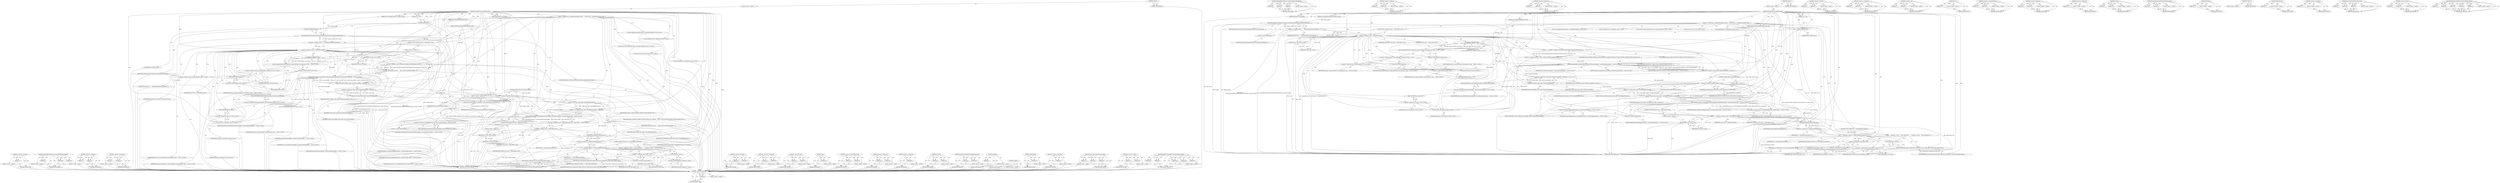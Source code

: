 digraph "PlatformSharedBuffer.CreateFromPlatformHandle" {
vulnerable_247 [label=<(METHOD,&lt;operator&gt;.indirection)>];
vulnerable_248 [label=<(PARAM,p1)>];
vulnerable_249 [label=<(BLOCK,&lt;empty&gt;,&lt;empty&gt;)>];
vulnerable_250 [label=<(METHOD_RETURN,ANY)>];
vulnerable_228 [label=<(METHOD,SharedBufferDispatcher.CreateFromPlatformSharedBuffer)>];
vulnerable_229 [label=<(PARAM,p1)>];
vulnerable_230 [label=<(PARAM,p2)>];
vulnerable_231 [label=<(PARAM,p3)>];
vulnerable_232 [label=<(BLOCK,&lt;empty&gt;,&lt;empty&gt;)>];
vulnerable_233 [label=<(METHOD_RETURN,ANY)>];
vulnerable_175 [label=<(METHOD,&lt;operator&gt;.notEquals)>];
vulnerable_176 [label=<(PARAM,p1)>];
vulnerable_177 [label=<(PARAM,p2)>];
vulnerable_178 [label=<(BLOCK,&lt;empty&gt;,&lt;empty&gt;)>];
vulnerable_179 [label=<(METHOD_RETURN,ANY)>];
vulnerable_201 [label=<(METHOD,&lt;operator&gt;.greaterThan)>];
vulnerable_202 [label=<(PARAM,p1)>];
vulnerable_203 [label=<(PARAM,p2)>];
vulnerable_204 [label=<(BLOCK,&lt;empty&gt;,&lt;empty&gt;)>];
vulnerable_205 [label=<(METHOD_RETURN,ANY)>];
vulnerable_6 [label=<(METHOD,&lt;global&gt;)<SUB>1</SUB>>];
vulnerable_7 [label=<(BLOCK,&lt;empty&gt;,&lt;empty&gt;)<SUB>1</SUB>>];
vulnerable_8 [label=<(METHOD,WrapPlatformSharedBufferHandle)<SUB>1</SUB>>];
vulnerable_9 [label=<(PARAM,const MojoPlatformHandle* platform_handle)<SUB>2</SUB>>];
vulnerable_10 [label=<(PARAM,size_t size)<SUB>3</SUB>>];
vulnerable_11 [label=<(PARAM,const MojoSharedBufferGuid* guid)<SUB>4</SUB>>];
vulnerable_12 [label=<(PARAM,MojoPlatformSharedBufferHandleFlags flags)<SUB>5</SUB>>];
vulnerable_13 [label=<(PARAM,MojoHandle* mojo_handle)<SUB>6</SUB>>];
vulnerable_14 [label=<(BLOCK,{
  DCHECK(size);
  ScopedPlatformHandle handle...,{
  DCHECK(size);
  ScopedPlatformHandle handle...)<SUB>6</SUB>>];
vulnerable_15 [label=<(DCHECK,DCHECK(size))<SUB>7</SUB>>];
vulnerable_16 [label=<(IDENTIFIER,size,DCHECK(size))<SUB>7</SUB>>];
vulnerable_17 [label="<(LOCAL,ScopedPlatformHandle handle: ScopedPlatformHandle)<SUB>8</SUB>>"];
vulnerable_18 [label="<(LOCAL,MojoResult result: MojoResult)<SUB>9</SUB>>"];
vulnerable_19 [label=<(&lt;operator&gt;.assignment,result =
      MojoPlatformHandleToScopedPlatfo...)<SUB>9</SUB>>];
vulnerable_20 [label=<(IDENTIFIER,result,result =
      MojoPlatformHandleToScopedPlatfo...)<SUB>9</SUB>>];
vulnerable_21 [label=<(MojoPlatformHandleToScopedPlatformHandle,MojoPlatformHandleToScopedPlatformHandle(platfo...)<SUB>10</SUB>>];
vulnerable_22 [label=<(IDENTIFIER,platform_handle,MojoPlatformHandleToScopedPlatformHandle(platfo...)<SUB>10</SUB>>];
vulnerable_23 [label=<(&lt;operator&gt;.addressOf,&amp;handle)<SUB>10</SUB>>];
vulnerable_24 [label=<(IDENTIFIER,handle,MojoPlatformHandleToScopedPlatformHandle(platfo...)<SUB>10</SUB>>];
vulnerable_25 [label=<(CONTROL_STRUCTURE,IF,if (result != MOJO_RESULT_OK))<SUB>11</SUB>>];
vulnerable_26 [label=<(&lt;operator&gt;.notEquals,result != MOJO_RESULT_OK)<SUB>11</SUB>>];
vulnerable_27 [label=<(IDENTIFIER,result,result != MOJO_RESULT_OK)<SUB>11</SUB>>];
vulnerable_28 [label=<(IDENTIFIER,MOJO_RESULT_OK,result != MOJO_RESULT_OK)<SUB>11</SUB>>];
vulnerable_29 [label=<(BLOCK,&lt;empty&gt;,&lt;empty&gt;)<SUB>12</SUB>>];
vulnerable_30 [label=<(RETURN,return result;,return result;)<SUB>12</SUB>>];
vulnerable_31 [label=<(IDENTIFIER,result,return result;)<SUB>12</SUB>>];
vulnerable_32 [label="<(LOCAL,base.UnguessableToken token: base.UnguessableToken)<SUB>14</SUB>>"];
vulnerable_33 [label="<(&lt;operator&gt;.assignment,token =
       base::UnguessableToken::Deserial...)<SUB>14</SUB>>"];
vulnerable_34 [label="<(IDENTIFIER,token,token =
       base::UnguessableToken::Deserial...)<SUB>14</SUB>>"];
vulnerable_35 [label="<(base.UnguessableToken.Deserialize,base::UnguessableToken::Deserialize(guid-&gt;high,...)<SUB>15</SUB>>"];
vulnerable_36 [label="<(&lt;operator&gt;.fieldAccess,base::UnguessableToken::Deserialize)<SUB>15</SUB>>"];
vulnerable_37 [label="<(&lt;operator&gt;.fieldAccess,base::UnguessableToken)<SUB>15</SUB>>"];
vulnerable_38 [label="<(IDENTIFIER,base,base::UnguessableToken::Deserialize(guid-&gt;high,...)<SUB>15</SUB>>"];
vulnerable_39 [label="<(IDENTIFIER,UnguessableToken,base::UnguessableToken::Deserialize(guid-&gt;high,...)<SUB>15</SUB>>"];
vulnerable_40 [label=<(FIELD_IDENTIFIER,Deserialize,Deserialize)<SUB>15</SUB>>];
vulnerable_41 [label=<(&lt;operator&gt;.indirectFieldAccess,guid-&gt;high)<SUB>15</SUB>>];
vulnerable_42 [label="<(IDENTIFIER,guid,base::UnguessableToken::Deserialize(guid-&gt;high,...)<SUB>15</SUB>>"];
vulnerable_43 [label=<(FIELD_IDENTIFIER,high,high)<SUB>15</SUB>>];
vulnerable_44 [label=<(&lt;operator&gt;.indirectFieldAccess,guid-&gt;low)<SUB>15</SUB>>];
vulnerable_45 [label="<(IDENTIFIER,guid,base::UnguessableToken::Deserialize(guid-&gt;high,...)<SUB>15</SUB>>"];
vulnerable_46 [label=<(FIELD_IDENTIFIER,low,low)<SUB>15</SUB>>];
vulnerable_47 [label="<(LOCAL,bool read_only: bool)<SUB>16</SUB>>"];
vulnerable_48 [label=<(&lt;operator&gt;.assignment,read_only = flags &amp; MOJO_PLATFORM_SHARED_BUFFER...)<SUB>16</SUB>>];
vulnerable_49 [label=<(IDENTIFIER,read_only,read_only = flags &amp; MOJO_PLATFORM_SHARED_BUFFER...)<SUB>16</SUB>>];
vulnerable_50 [label=<(&lt;operator&gt;.and,flags &amp; MOJO_PLATFORM_SHARED_BUFFER_HANDLE_FLAG...)<SUB>16</SUB>>];
vulnerable_51 [label=<(IDENTIFIER,flags,flags &amp; MOJO_PLATFORM_SHARED_BUFFER_HANDLE_FLAG...)<SUB>16</SUB>>];
vulnerable_52 [label=<(IDENTIFIER,MOJO_PLATFORM_SHARED_BUFFER_HANDLE_FLAG_READ_ONLY,flags &amp; MOJO_PLATFORM_SHARED_BUFFER_HANDLE_FLAG...)<SUB>16</SUB>>];
vulnerable_53 [label=<(&lt;operator&gt;.assignment,scoped_refptr&lt;PlatformSharedBuffer&gt; platform_bu...)<SUB>17</SUB>>];
vulnerable_54 [label=<(&lt;operator&gt;.greaterThan,scoped_refptr&lt;PlatformSharedBuffer&gt; platform_bu...)<SUB>17</SUB>>];
vulnerable_55 [label=<(&lt;operator&gt;.lessThan,scoped_refptr&lt;PlatformSharedBuffer)<SUB>17</SUB>>];
vulnerable_56 [label=<(IDENTIFIER,scoped_refptr,scoped_refptr&lt;PlatformSharedBuffer)<SUB>17</SUB>>];
vulnerable_57 [label=<(IDENTIFIER,PlatformSharedBuffer,scoped_refptr&lt;PlatformSharedBuffer)<SUB>17</SUB>>];
vulnerable_58 [label=<(IDENTIFIER,platform_buffer,scoped_refptr&lt;PlatformSharedBuffer&gt; platform_bu...)<SUB>17</SUB>>];
vulnerable_59 [label="<(PlatformSharedBuffer.CreateFromPlatformHandle,PlatformSharedBuffer::CreateFromPlatformHandle(...)<SUB>18</SUB>>"];
vulnerable_60 [label="<(&lt;operator&gt;.fieldAccess,PlatformSharedBuffer::CreateFromPlatformHandle)<SUB>18</SUB>>"];
vulnerable_61 [label="<(IDENTIFIER,PlatformSharedBuffer,PlatformSharedBuffer::CreateFromPlatformHandle(...)<SUB>18</SUB>>"];
vulnerable_62 [label=<(FIELD_IDENTIFIER,CreateFromPlatformHandle,CreateFromPlatformHandle)<SUB>18</SUB>>];
vulnerable_63 [label="<(IDENTIFIER,size,PlatformSharedBuffer::CreateFromPlatformHandle(...)<SUB>18</SUB>>"];
vulnerable_64 [label="<(IDENTIFIER,read_only,PlatformSharedBuffer::CreateFromPlatformHandle(...)<SUB>18</SUB>>"];
vulnerable_65 [label="<(IDENTIFIER,token,PlatformSharedBuffer::CreateFromPlatformHandle(...)<SUB>18</SUB>>"];
vulnerable_66 [label="<(std.move,std::move(handle))<SUB>19</SUB>>"];
vulnerable_67 [label="<(&lt;operator&gt;.fieldAccess,std::move)<SUB>19</SUB>>"];
vulnerable_68 [label="<(IDENTIFIER,std,std::move(handle))<SUB>19</SUB>>"];
vulnerable_69 [label=<(FIELD_IDENTIFIER,move,move)<SUB>19</SUB>>];
vulnerable_70 [label="<(IDENTIFIER,handle,std::move(handle))<SUB>19</SUB>>"];
vulnerable_71 [label=<(CONTROL_STRUCTURE,IF,if (!platform_buffer))<SUB>20</SUB>>];
vulnerable_72 [label=<(&lt;operator&gt;.logicalNot,!platform_buffer)<SUB>20</SUB>>];
vulnerable_73 [label=<(IDENTIFIER,platform_buffer,!platform_buffer)<SUB>20</SUB>>];
vulnerable_74 [label=<(BLOCK,&lt;empty&gt;,&lt;empty&gt;)<SUB>21</SUB>>];
vulnerable_75 [label=<(RETURN,return MOJO_RESULT_UNKNOWN;,return MOJO_RESULT_UNKNOWN;)<SUB>21</SUB>>];
vulnerable_76 [label=<(IDENTIFIER,MOJO_RESULT_UNKNOWN,return MOJO_RESULT_UNKNOWN;)<SUB>21</SUB>>];
vulnerable_77 [label=<(&lt;operator&gt;.greaterThan,scoped_refptr&lt;SharedBufferDispatcher&gt; dispatcher)<SUB>23</SUB>>];
vulnerable_78 [label=<(&lt;operator&gt;.lessThan,scoped_refptr&lt;SharedBufferDispatcher)<SUB>23</SUB>>];
vulnerable_79 [label=<(IDENTIFIER,scoped_refptr,scoped_refptr&lt;SharedBufferDispatcher)<SUB>23</SUB>>];
vulnerable_80 [label=<(IDENTIFIER,SharedBufferDispatcher,scoped_refptr&lt;SharedBufferDispatcher)<SUB>23</SUB>>];
vulnerable_81 [label=<(IDENTIFIER,dispatcher,scoped_refptr&lt;SharedBufferDispatcher&gt; dispatcher)<SUB>23</SUB>>];
vulnerable_82 [label="<(&lt;operator&gt;.assignment,result = SharedBufferDispatcher::CreateFromPlat...)<SUB>24</SUB>>"];
vulnerable_83 [label="<(IDENTIFIER,result,result = SharedBufferDispatcher::CreateFromPlat...)<SUB>24</SUB>>"];
vulnerable_84 [label="<(SharedBufferDispatcher.CreateFromPlatformSharedBuffer,SharedBufferDispatcher::CreateFromPlatformShare...)<SUB>24</SUB>>"];
vulnerable_85 [label="<(&lt;operator&gt;.fieldAccess,SharedBufferDispatcher::CreateFromPlatformShare...)<SUB>24</SUB>>"];
vulnerable_86 [label="<(IDENTIFIER,SharedBufferDispatcher,SharedBufferDispatcher::CreateFromPlatformShare...)<SUB>24</SUB>>"];
vulnerable_87 [label=<(FIELD_IDENTIFIER,CreateFromPlatformSharedBuffer,CreateFromPlatformSharedBuffer)<SUB>24</SUB>>];
vulnerable_88 [label="<(IDENTIFIER,platform_buffer,SharedBufferDispatcher::CreateFromPlatformShare...)<SUB>25</SUB>>"];
vulnerable_89 [label=<(&lt;operator&gt;.addressOf,&amp;dispatcher)<SUB>25</SUB>>];
vulnerable_90 [label="<(IDENTIFIER,dispatcher,SharedBufferDispatcher::CreateFromPlatformShare...)<SUB>25</SUB>>"];
vulnerable_91 [label=<(CONTROL_STRUCTURE,IF,if (result != MOJO_RESULT_OK))<SUB>26</SUB>>];
vulnerable_92 [label=<(&lt;operator&gt;.notEquals,result != MOJO_RESULT_OK)<SUB>26</SUB>>];
vulnerable_93 [label=<(IDENTIFIER,result,result != MOJO_RESULT_OK)<SUB>26</SUB>>];
vulnerable_94 [label=<(IDENTIFIER,MOJO_RESULT_OK,result != MOJO_RESULT_OK)<SUB>26</SUB>>];
vulnerable_95 [label=<(BLOCK,&lt;empty&gt;,&lt;empty&gt;)<SUB>27</SUB>>];
vulnerable_96 [label=<(RETURN,return result;,return result;)<SUB>27</SUB>>];
vulnerable_97 [label=<(IDENTIFIER,result,return result;)<SUB>27</SUB>>];
vulnerable_98 [label="<(LOCAL,MojoHandle h: MojoHandle)<SUB>29</SUB>>"];
vulnerable_99 [label=<(&lt;operator&gt;.assignment,h = AddDispatcher(dispatcher))<SUB>29</SUB>>];
vulnerable_100 [label=<(IDENTIFIER,h,h = AddDispatcher(dispatcher))<SUB>29</SUB>>];
vulnerable_101 [label=<(AddDispatcher,AddDispatcher(dispatcher))<SUB>29</SUB>>];
vulnerable_102 [label=<(IDENTIFIER,dispatcher,AddDispatcher(dispatcher))<SUB>29</SUB>>];
vulnerable_103 [label=<(CONTROL_STRUCTURE,IF,if (h == MOJO_HANDLE_INVALID))<SUB>30</SUB>>];
vulnerable_104 [label=<(&lt;operator&gt;.equals,h == MOJO_HANDLE_INVALID)<SUB>30</SUB>>];
vulnerable_105 [label=<(IDENTIFIER,h,h == MOJO_HANDLE_INVALID)<SUB>30</SUB>>];
vulnerable_106 [label=<(IDENTIFIER,MOJO_HANDLE_INVALID,h == MOJO_HANDLE_INVALID)<SUB>30</SUB>>];
vulnerable_107 [label=<(BLOCK,{
    dispatcher-&gt;Close();
    return MOJO_RESU...,{
    dispatcher-&gt;Close();
    return MOJO_RESU...)<SUB>30</SUB>>];
vulnerable_108 [label=<(Close,dispatcher-&gt;Close())<SUB>31</SUB>>];
vulnerable_109 [label=<(&lt;operator&gt;.indirectFieldAccess,dispatcher-&gt;Close)<SUB>31</SUB>>];
vulnerable_110 [label=<(IDENTIFIER,dispatcher,dispatcher-&gt;Close())<SUB>31</SUB>>];
vulnerable_111 [label=<(FIELD_IDENTIFIER,Close,Close)<SUB>31</SUB>>];
vulnerable_112 [label=<(RETURN,return MOJO_RESULT_RESOURCE_EXHAUSTED;,return MOJO_RESULT_RESOURCE_EXHAUSTED;)<SUB>32</SUB>>];
vulnerable_113 [label=<(IDENTIFIER,MOJO_RESULT_RESOURCE_EXHAUSTED,return MOJO_RESULT_RESOURCE_EXHAUSTED;)<SUB>32</SUB>>];
vulnerable_114 [label=<(&lt;operator&gt;.assignment,*mojo_handle = h)<SUB>35</SUB>>];
vulnerable_115 [label=<(&lt;operator&gt;.indirection,*mojo_handle)<SUB>35</SUB>>];
vulnerable_116 [label=<(IDENTIFIER,mojo_handle,*mojo_handle = h)<SUB>35</SUB>>];
vulnerable_117 [label=<(IDENTIFIER,h,*mojo_handle = h)<SUB>35</SUB>>];
vulnerable_118 [label=<(RETURN,return MOJO_RESULT_OK;,return MOJO_RESULT_OK;)<SUB>36</SUB>>];
vulnerable_119 [label=<(IDENTIFIER,MOJO_RESULT_OK,return MOJO_RESULT_OK;)<SUB>36</SUB>>];
vulnerable_120 [label=<(METHOD_RETURN,MojoResult)<SUB>1</SUB>>];
vulnerable_122 [label=<(METHOD_RETURN,ANY)<SUB>1</SUB>>];
vulnerable_206 [label=<(METHOD,&lt;operator&gt;.lessThan)>];
vulnerable_207 [label=<(PARAM,p1)>];
vulnerable_208 [label=<(PARAM,p2)>];
vulnerable_209 [label=<(BLOCK,&lt;empty&gt;,&lt;empty&gt;)>];
vulnerable_210 [label=<(METHOD_RETURN,ANY)>];
vulnerable_161 [label=<(METHOD,&lt;operator&gt;.assignment)>];
vulnerable_162 [label=<(PARAM,p1)>];
vulnerable_163 [label=<(PARAM,p2)>];
vulnerable_164 [label=<(BLOCK,&lt;empty&gt;,&lt;empty&gt;)>];
vulnerable_165 [label=<(METHOD_RETURN,ANY)>];
vulnerable_196 [label=<(METHOD,&lt;operator&gt;.and)>];
vulnerable_197 [label=<(PARAM,p1)>];
vulnerable_198 [label=<(PARAM,p2)>];
vulnerable_199 [label=<(BLOCK,&lt;empty&gt;,&lt;empty&gt;)>];
vulnerable_200 [label=<(METHOD_RETURN,ANY)>];
vulnerable_243 [label=<(METHOD,Close)>];
vulnerable_244 [label=<(PARAM,p1)>];
vulnerable_245 [label=<(BLOCK,&lt;empty&gt;,&lt;empty&gt;)>];
vulnerable_246 [label=<(METHOD_RETURN,ANY)>];
vulnerable_191 [label=<(METHOD,&lt;operator&gt;.indirectFieldAccess)>];
vulnerable_192 [label=<(PARAM,p1)>];
vulnerable_193 [label=<(PARAM,p2)>];
vulnerable_194 [label=<(BLOCK,&lt;empty&gt;,&lt;empty&gt;)>];
vulnerable_195 [label=<(METHOD_RETURN,ANY)>];
vulnerable_186 [label=<(METHOD,&lt;operator&gt;.fieldAccess)>];
vulnerable_187 [label=<(PARAM,p1)>];
vulnerable_188 [label=<(PARAM,p2)>];
vulnerable_189 [label=<(BLOCK,&lt;empty&gt;,&lt;empty&gt;)>];
vulnerable_190 [label=<(METHOD_RETURN,ANY)>];
vulnerable_171 [label=<(METHOD,&lt;operator&gt;.addressOf)>];
vulnerable_172 [label=<(PARAM,p1)>];
vulnerable_173 [label=<(BLOCK,&lt;empty&gt;,&lt;empty&gt;)>];
vulnerable_174 [label=<(METHOD_RETURN,ANY)>];
vulnerable_219 [label=<(METHOD,std.move)>];
vulnerable_220 [label=<(PARAM,p1)>];
vulnerable_221 [label=<(PARAM,p2)>];
vulnerable_222 [label=<(BLOCK,&lt;empty&gt;,&lt;empty&gt;)>];
vulnerable_223 [label=<(METHOD_RETURN,ANY)>];
vulnerable_166 [label=<(METHOD,MojoPlatformHandleToScopedPlatformHandle)>];
vulnerable_167 [label=<(PARAM,p1)>];
vulnerable_168 [label=<(PARAM,p2)>];
vulnerable_169 [label=<(BLOCK,&lt;empty&gt;,&lt;empty&gt;)>];
vulnerable_170 [label=<(METHOD_RETURN,ANY)>];
vulnerable_157 [label=<(METHOD,DCHECK)>];
vulnerable_158 [label=<(PARAM,p1)>];
vulnerable_159 [label=<(BLOCK,&lt;empty&gt;,&lt;empty&gt;)>];
vulnerable_160 [label=<(METHOD_RETURN,ANY)>];
vulnerable_151 [label=<(METHOD,&lt;global&gt;)<SUB>1</SUB>>];
vulnerable_152 [label=<(BLOCK,&lt;empty&gt;,&lt;empty&gt;)>];
vulnerable_153 [label=<(METHOD_RETURN,ANY)>];
vulnerable_234 [label=<(METHOD,AddDispatcher)>];
vulnerable_235 [label=<(PARAM,p1)>];
vulnerable_236 [label=<(BLOCK,&lt;empty&gt;,&lt;empty&gt;)>];
vulnerable_237 [label=<(METHOD_RETURN,ANY)>];
vulnerable_224 [label=<(METHOD,&lt;operator&gt;.logicalNot)>];
vulnerable_225 [label=<(PARAM,p1)>];
vulnerable_226 [label=<(BLOCK,&lt;empty&gt;,&lt;empty&gt;)>];
vulnerable_227 [label=<(METHOD_RETURN,ANY)>];
vulnerable_180 [label=<(METHOD,base.UnguessableToken.Deserialize)>];
vulnerable_181 [label=<(PARAM,p1)>];
vulnerable_182 [label=<(PARAM,p2)>];
vulnerable_183 [label=<(PARAM,p3)>];
vulnerable_184 [label=<(BLOCK,&lt;empty&gt;,&lt;empty&gt;)>];
vulnerable_185 [label=<(METHOD_RETURN,ANY)>];
vulnerable_238 [label=<(METHOD,&lt;operator&gt;.equals)>];
vulnerable_239 [label=<(PARAM,p1)>];
vulnerable_240 [label=<(PARAM,p2)>];
vulnerable_241 [label=<(BLOCK,&lt;empty&gt;,&lt;empty&gt;)>];
vulnerable_242 [label=<(METHOD_RETURN,ANY)>];
vulnerable_211 [label=<(METHOD,PlatformSharedBuffer.CreateFromPlatformHandle)>];
vulnerable_212 [label=<(PARAM,p1)>];
vulnerable_213 [label=<(PARAM,p2)>];
vulnerable_214 [label=<(PARAM,p3)>];
vulnerable_215 [label=<(PARAM,p4)>];
vulnerable_216 [label=<(PARAM,p5)>];
vulnerable_217 [label=<(BLOCK,&lt;empty&gt;,&lt;empty&gt;)>];
vulnerable_218 [label=<(METHOD_RETURN,ANY)>];
fixed_247 [label=<(METHOD,&lt;operator&gt;.indirection)>];
fixed_248 [label=<(PARAM,p1)>];
fixed_249 [label=<(BLOCK,&lt;empty&gt;,&lt;empty&gt;)>];
fixed_250 [label=<(METHOD_RETURN,ANY)>];
fixed_228 [label=<(METHOD,SharedBufferDispatcher.CreateFromPlatformSharedBuffer)>];
fixed_229 [label=<(PARAM,p1)>];
fixed_230 [label=<(PARAM,p2)>];
fixed_231 [label=<(PARAM,p3)>];
fixed_232 [label=<(BLOCK,&lt;empty&gt;,&lt;empty&gt;)>];
fixed_233 [label=<(METHOD_RETURN,ANY)>];
fixed_175 [label=<(METHOD,&lt;operator&gt;.notEquals)>];
fixed_176 [label=<(PARAM,p1)>];
fixed_177 [label=<(PARAM,p2)>];
fixed_178 [label=<(BLOCK,&lt;empty&gt;,&lt;empty&gt;)>];
fixed_179 [label=<(METHOD_RETURN,ANY)>];
fixed_201 [label=<(METHOD,&lt;operator&gt;.greaterThan)>];
fixed_202 [label=<(PARAM,p1)>];
fixed_203 [label=<(PARAM,p2)>];
fixed_204 [label=<(BLOCK,&lt;empty&gt;,&lt;empty&gt;)>];
fixed_205 [label=<(METHOD_RETURN,ANY)>];
fixed_6 [label=<(METHOD,&lt;global&gt;)<SUB>1</SUB>>];
fixed_7 [label=<(BLOCK,&lt;empty&gt;,&lt;empty&gt;)<SUB>1</SUB>>];
fixed_8 [label=<(METHOD,WrapPlatformSharedBufferHandle)<SUB>1</SUB>>];
fixed_9 [label=<(PARAM,const MojoPlatformHandle* platform_handle)<SUB>2</SUB>>];
fixed_10 [label=<(PARAM,size_t size)<SUB>3</SUB>>];
fixed_11 [label=<(PARAM,const MojoSharedBufferGuid* guid)<SUB>4</SUB>>];
fixed_12 [label=<(PARAM,MojoPlatformSharedBufferHandleFlags flags)<SUB>5</SUB>>];
fixed_13 [label=<(PARAM,MojoHandle* mojo_handle)<SUB>6</SUB>>];
fixed_14 [label=<(BLOCK,{
  DCHECK(size);
  ScopedPlatformHandle handle...,{
  DCHECK(size);
  ScopedPlatformHandle handle...)<SUB>6</SUB>>];
fixed_15 [label=<(DCHECK,DCHECK(size))<SUB>7</SUB>>];
fixed_16 [label=<(IDENTIFIER,size,DCHECK(size))<SUB>7</SUB>>];
fixed_17 [label="<(LOCAL,ScopedPlatformHandle handle: ScopedPlatformHandle)<SUB>8</SUB>>"];
fixed_18 [label="<(LOCAL,MojoResult result: MojoResult)<SUB>9</SUB>>"];
fixed_19 [label=<(&lt;operator&gt;.assignment,result =
      MojoPlatformHandleToScopedPlatfo...)<SUB>9</SUB>>];
fixed_20 [label=<(IDENTIFIER,result,result =
      MojoPlatformHandleToScopedPlatfo...)<SUB>9</SUB>>];
fixed_21 [label=<(MojoPlatformHandleToScopedPlatformHandle,MojoPlatformHandleToScopedPlatformHandle(platfo...)<SUB>10</SUB>>];
fixed_22 [label=<(IDENTIFIER,platform_handle,MojoPlatformHandleToScopedPlatformHandle(platfo...)<SUB>10</SUB>>];
fixed_23 [label=<(&lt;operator&gt;.addressOf,&amp;handle)<SUB>10</SUB>>];
fixed_24 [label=<(IDENTIFIER,handle,MojoPlatformHandleToScopedPlatformHandle(platfo...)<SUB>10</SUB>>];
fixed_25 [label=<(CONTROL_STRUCTURE,IF,if (result != MOJO_RESULT_OK))<SUB>11</SUB>>];
fixed_26 [label=<(&lt;operator&gt;.notEquals,result != MOJO_RESULT_OK)<SUB>11</SUB>>];
fixed_27 [label=<(IDENTIFIER,result,result != MOJO_RESULT_OK)<SUB>11</SUB>>];
fixed_28 [label=<(IDENTIFIER,MOJO_RESULT_OK,result != MOJO_RESULT_OK)<SUB>11</SUB>>];
fixed_29 [label=<(BLOCK,&lt;empty&gt;,&lt;empty&gt;)<SUB>12</SUB>>];
fixed_30 [label=<(RETURN,return result;,return result;)<SUB>12</SUB>>];
fixed_31 [label=<(IDENTIFIER,result,return result;)<SUB>12</SUB>>];
fixed_32 [label="<(LOCAL,base.UnguessableToken token: base.UnguessableToken)<SUB>14</SUB>>"];
fixed_33 [label="<(&lt;operator&gt;.assignment,token =
       base::UnguessableToken::Deserial...)<SUB>14</SUB>>"];
fixed_34 [label="<(IDENTIFIER,token,token =
       base::UnguessableToken::Deserial...)<SUB>14</SUB>>"];
fixed_35 [label="<(base.UnguessableToken.Deserialize,base::UnguessableToken::Deserialize(guid-&gt;high,...)<SUB>15</SUB>>"];
fixed_36 [label="<(&lt;operator&gt;.fieldAccess,base::UnguessableToken::Deserialize)<SUB>15</SUB>>"];
fixed_37 [label="<(&lt;operator&gt;.fieldAccess,base::UnguessableToken)<SUB>15</SUB>>"];
fixed_38 [label="<(IDENTIFIER,base,base::UnguessableToken::Deserialize(guid-&gt;high,...)<SUB>15</SUB>>"];
fixed_39 [label="<(IDENTIFIER,UnguessableToken,base::UnguessableToken::Deserialize(guid-&gt;high,...)<SUB>15</SUB>>"];
fixed_40 [label=<(FIELD_IDENTIFIER,Deserialize,Deserialize)<SUB>15</SUB>>];
fixed_41 [label=<(&lt;operator&gt;.indirectFieldAccess,guid-&gt;high)<SUB>15</SUB>>];
fixed_42 [label="<(IDENTIFIER,guid,base::UnguessableToken::Deserialize(guid-&gt;high,...)<SUB>15</SUB>>"];
fixed_43 [label=<(FIELD_IDENTIFIER,high,high)<SUB>15</SUB>>];
fixed_44 [label=<(&lt;operator&gt;.indirectFieldAccess,guid-&gt;low)<SUB>15</SUB>>];
fixed_45 [label="<(IDENTIFIER,guid,base::UnguessableToken::Deserialize(guid-&gt;high,...)<SUB>15</SUB>>"];
fixed_46 [label=<(FIELD_IDENTIFIER,low,low)<SUB>15</SUB>>];
fixed_47 [label="<(LOCAL,const bool read_only: bool)<SUB>16</SUB>>"];
fixed_48 [label=<(&lt;operator&gt;.assignment,read_only =
      flags &amp; MOJO_PLATFORM_SHARED_...)<SUB>16</SUB>>];
fixed_49 [label=<(IDENTIFIER,read_only,read_only =
      flags &amp; MOJO_PLATFORM_SHARED_...)<SUB>16</SUB>>];
fixed_50 [label=<(&lt;operator&gt;.and,flags &amp; MOJO_PLATFORM_SHARED_BUFFER_HANDLE_FLAG...)<SUB>17</SUB>>];
fixed_51 [label=<(IDENTIFIER,flags,flags &amp; MOJO_PLATFORM_SHARED_BUFFER_HANDLE_FLAG...)<SUB>17</SUB>>];
fixed_52 [label=<(IDENTIFIER,MOJO_PLATFORM_SHARED_BUFFER_HANDLE_FLAG_HANDLE_...,flags &amp; MOJO_PLATFORM_SHARED_BUFFER_HANDLE_FLAG...)<SUB>17</SUB>>];
fixed_53 [label=<(&lt;operator&gt;.assignment,scoped_refptr&lt;PlatformSharedBuffer&gt; platform_bu...)<SUB>18</SUB>>];
fixed_54 [label=<(&lt;operator&gt;.greaterThan,scoped_refptr&lt;PlatformSharedBuffer&gt; platform_bu...)<SUB>18</SUB>>];
fixed_55 [label=<(&lt;operator&gt;.lessThan,scoped_refptr&lt;PlatformSharedBuffer)<SUB>18</SUB>>];
fixed_56 [label=<(IDENTIFIER,scoped_refptr,scoped_refptr&lt;PlatformSharedBuffer)<SUB>18</SUB>>];
fixed_57 [label=<(IDENTIFIER,PlatformSharedBuffer,scoped_refptr&lt;PlatformSharedBuffer)<SUB>18</SUB>>];
fixed_58 [label=<(IDENTIFIER,platform_buffer,scoped_refptr&lt;PlatformSharedBuffer&gt; platform_bu...)<SUB>18</SUB>>];
fixed_59 [label="<(PlatformSharedBuffer.CreateFromPlatformHandle,PlatformSharedBuffer::CreateFromPlatformHandle(...)<SUB>19</SUB>>"];
fixed_60 [label="<(&lt;operator&gt;.fieldAccess,PlatformSharedBuffer::CreateFromPlatformHandle)<SUB>19</SUB>>"];
fixed_61 [label="<(IDENTIFIER,PlatformSharedBuffer,PlatformSharedBuffer::CreateFromPlatformHandle(...)<SUB>19</SUB>>"];
fixed_62 [label=<(FIELD_IDENTIFIER,CreateFromPlatformHandle,CreateFromPlatformHandle)<SUB>19</SUB>>];
fixed_63 [label="<(IDENTIFIER,size,PlatformSharedBuffer::CreateFromPlatformHandle(...)<SUB>19</SUB>>"];
fixed_64 [label="<(IDENTIFIER,read_only,PlatformSharedBuffer::CreateFromPlatformHandle(...)<SUB>19</SUB>>"];
fixed_65 [label="<(IDENTIFIER,token,PlatformSharedBuffer::CreateFromPlatformHandle(...)<SUB>19</SUB>>"];
fixed_66 [label="<(std.move,std::move(handle))<SUB>20</SUB>>"];
fixed_67 [label="<(&lt;operator&gt;.fieldAccess,std::move)<SUB>20</SUB>>"];
fixed_68 [label="<(IDENTIFIER,std,std::move(handle))<SUB>20</SUB>>"];
fixed_69 [label=<(FIELD_IDENTIFIER,move,move)<SUB>20</SUB>>];
fixed_70 [label="<(IDENTIFIER,handle,std::move(handle))<SUB>20</SUB>>"];
fixed_71 [label=<(CONTROL_STRUCTURE,IF,if (!platform_buffer))<SUB>21</SUB>>];
fixed_72 [label=<(&lt;operator&gt;.logicalNot,!platform_buffer)<SUB>21</SUB>>];
fixed_73 [label=<(IDENTIFIER,platform_buffer,!platform_buffer)<SUB>21</SUB>>];
fixed_74 [label=<(BLOCK,&lt;empty&gt;,&lt;empty&gt;)<SUB>22</SUB>>];
fixed_75 [label=<(RETURN,return MOJO_RESULT_UNKNOWN;,return MOJO_RESULT_UNKNOWN;)<SUB>22</SUB>>];
fixed_76 [label=<(IDENTIFIER,MOJO_RESULT_UNKNOWN,return MOJO_RESULT_UNKNOWN;)<SUB>22</SUB>>];
fixed_77 [label=<(&lt;operator&gt;.greaterThan,scoped_refptr&lt;SharedBufferDispatcher&gt; dispatcher)<SUB>24</SUB>>];
fixed_78 [label=<(&lt;operator&gt;.lessThan,scoped_refptr&lt;SharedBufferDispatcher)<SUB>24</SUB>>];
fixed_79 [label=<(IDENTIFIER,scoped_refptr,scoped_refptr&lt;SharedBufferDispatcher)<SUB>24</SUB>>];
fixed_80 [label=<(IDENTIFIER,SharedBufferDispatcher,scoped_refptr&lt;SharedBufferDispatcher)<SUB>24</SUB>>];
fixed_81 [label=<(IDENTIFIER,dispatcher,scoped_refptr&lt;SharedBufferDispatcher&gt; dispatcher)<SUB>24</SUB>>];
fixed_82 [label="<(&lt;operator&gt;.assignment,result = SharedBufferDispatcher::CreateFromPlat...)<SUB>25</SUB>>"];
fixed_83 [label="<(IDENTIFIER,result,result = SharedBufferDispatcher::CreateFromPlat...)<SUB>25</SUB>>"];
fixed_84 [label="<(SharedBufferDispatcher.CreateFromPlatformSharedBuffer,SharedBufferDispatcher::CreateFromPlatformShare...)<SUB>25</SUB>>"];
fixed_85 [label="<(&lt;operator&gt;.fieldAccess,SharedBufferDispatcher::CreateFromPlatformShare...)<SUB>25</SUB>>"];
fixed_86 [label="<(IDENTIFIER,SharedBufferDispatcher,SharedBufferDispatcher::CreateFromPlatformShare...)<SUB>25</SUB>>"];
fixed_87 [label=<(FIELD_IDENTIFIER,CreateFromPlatformSharedBuffer,CreateFromPlatformSharedBuffer)<SUB>25</SUB>>];
fixed_88 [label="<(IDENTIFIER,platform_buffer,SharedBufferDispatcher::CreateFromPlatformShare...)<SUB>26</SUB>>"];
fixed_89 [label=<(&lt;operator&gt;.addressOf,&amp;dispatcher)<SUB>26</SUB>>];
fixed_90 [label="<(IDENTIFIER,dispatcher,SharedBufferDispatcher::CreateFromPlatformShare...)<SUB>26</SUB>>"];
fixed_91 [label=<(CONTROL_STRUCTURE,IF,if (result != MOJO_RESULT_OK))<SUB>27</SUB>>];
fixed_92 [label=<(&lt;operator&gt;.notEquals,result != MOJO_RESULT_OK)<SUB>27</SUB>>];
fixed_93 [label=<(IDENTIFIER,result,result != MOJO_RESULT_OK)<SUB>27</SUB>>];
fixed_94 [label=<(IDENTIFIER,MOJO_RESULT_OK,result != MOJO_RESULT_OK)<SUB>27</SUB>>];
fixed_95 [label=<(BLOCK,&lt;empty&gt;,&lt;empty&gt;)<SUB>28</SUB>>];
fixed_96 [label=<(RETURN,return result;,return result;)<SUB>28</SUB>>];
fixed_97 [label=<(IDENTIFIER,result,return result;)<SUB>28</SUB>>];
fixed_98 [label="<(LOCAL,MojoHandle h: MojoHandle)<SUB>30</SUB>>"];
fixed_99 [label=<(&lt;operator&gt;.assignment,h = AddDispatcher(dispatcher))<SUB>30</SUB>>];
fixed_100 [label=<(IDENTIFIER,h,h = AddDispatcher(dispatcher))<SUB>30</SUB>>];
fixed_101 [label=<(AddDispatcher,AddDispatcher(dispatcher))<SUB>30</SUB>>];
fixed_102 [label=<(IDENTIFIER,dispatcher,AddDispatcher(dispatcher))<SUB>30</SUB>>];
fixed_103 [label=<(CONTROL_STRUCTURE,IF,if (h == MOJO_HANDLE_INVALID))<SUB>31</SUB>>];
fixed_104 [label=<(&lt;operator&gt;.equals,h == MOJO_HANDLE_INVALID)<SUB>31</SUB>>];
fixed_105 [label=<(IDENTIFIER,h,h == MOJO_HANDLE_INVALID)<SUB>31</SUB>>];
fixed_106 [label=<(IDENTIFIER,MOJO_HANDLE_INVALID,h == MOJO_HANDLE_INVALID)<SUB>31</SUB>>];
fixed_107 [label=<(BLOCK,{
    dispatcher-&gt;Close();
    return MOJO_RESU...,{
    dispatcher-&gt;Close();
    return MOJO_RESU...)<SUB>31</SUB>>];
fixed_108 [label=<(Close,dispatcher-&gt;Close())<SUB>32</SUB>>];
fixed_109 [label=<(&lt;operator&gt;.indirectFieldAccess,dispatcher-&gt;Close)<SUB>32</SUB>>];
fixed_110 [label=<(IDENTIFIER,dispatcher,dispatcher-&gt;Close())<SUB>32</SUB>>];
fixed_111 [label=<(FIELD_IDENTIFIER,Close,Close)<SUB>32</SUB>>];
fixed_112 [label=<(RETURN,return MOJO_RESULT_RESOURCE_EXHAUSTED;,return MOJO_RESULT_RESOURCE_EXHAUSTED;)<SUB>33</SUB>>];
fixed_113 [label=<(IDENTIFIER,MOJO_RESULT_RESOURCE_EXHAUSTED,return MOJO_RESULT_RESOURCE_EXHAUSTED;)<SUB>33</SUB>>];
fixed_114 [label=<(&lt;operator&gt;.assignment,*mojo_handle = h)<SUB>36</SUB>>];
fixed_115 [label=<(&lt;operator&gt;.indirection,*mojo_handle)<SUB>36</SUB>>];
fixed_116 [label=<(IDENTIFIER,mojo_handle,*mojo_handle = h)<SUB>36</SUB>>];
fixed_117 [label=<(IDENTIFIER,h,*mojo_handle = h)<SUB>36</SUB>>];
fixed_118 [label=<(RETURN,return MOJO_RESULT_OK;,return MOJO_RESULT_OK;)<SUB>37</SUB>>];
fixed_119 [label=<(IDENTIFIER,MOJO_RESULT_OK,return MOJO_RESULT_OK;)<SUB>37</SUB>>];
fixed_120 [label=<(METHOD_RETURN,MojoResult)<SUB>1</SUB>>];
fixed_122 [label=<(METHOD_RETURN,ANY)<SUB>1</SUB>>];
fixed_206 [label=<(METHOD,&lt;operator&gt;.lessThan)>];
fixed_207 [label=<(PARAM,p1)>];
fixed_208 [label=<(PARAM,p2)>];
fixed_209 [label=<(BLOCK,&lt;empty&gt;,&lt;empty&gt;)>];
fixed_210 [label=<(METHOD_RETURN,ANY)>];
fixed_161 [label=<(METHOD,&lt;operator&gt;.assignment)>];
fixed_162 [label=<(PARAM,p1)>];
fixed_163 [label=<(PARAM,p2)>];
fixed_164 [label=<(BLOCK,&lt;empty&gt;,&lt;empty&gt;)>];
fixed_165 [label=<(METHOD_RETURN,ANY)>];
fixed_196 [label=<(METHOD,&lt;operator&gt;.and)>];
fixed_197 [label=<(PARAM,p1)>];
fixed_198 [label=<(PARAM,p2)>];
fixed_199 [label=<(BLOCK,&lt;empty&gt;,&lt;empty&gt;)>];
fixed_200 [label=<(METHOD_RETURN,ANY)>];
fixed_243 [label=<(METHOD,Close)>];
fixed_244 [label=<(PARAM,p1)>];
fixed_245 [label=<(BLOCK,&lt;empty&gt;,&lt;empty&gt;)>];
fixed_246 [label=<(METHOD_RETURN,ANY)>];
fixed_191 [label=<(METHOD,&lt;operator&gt;.indirectFieldAccess)>];
fixed_192 [label=<(PARAM,p1)>];
fixed_193 [label=<(PARAM,p2)>];
fixed_194 [label=<(BLOCK,&lt;empty&gt;,&lt;empty&gt;)>];
fixed_195 [label=<(METHOD_RETURN,ANY)>];
fixed_186 [label=<(METHOD,&lt;operator&gt;.fieldAccess)>];
fixed_187 [label=<(PARAM,p1)>];
fixed_188 [label=<(PARAM,p2)>];
fixed_189 [label=<(BLOCK,&lt;empty&gt;,&lt;empty&gt;)>];
fixed_190 [label=<(METHOD_RETURN,ANY)>];
fixed_171 [label=<(METHOD,&lt;operator&gt;.addressOf)>];
fixed_172 [label=<(PARAM,p1)>];
fixed_173 [label=<(BLOCK,&lt;empty&gt;,&lt;empty&gt;)>];
fixed_174 [label=<(METHOD_RETURN,ANY)>];
fixed_219 [label=<(METHOD,std.move)>];
fixed_220 [label=<(PARAM,p1)>];
fixed_221 [label=<(PARAM,p2)>];
fixed_222 [label=<(BLOCK,&lt;empty&gt;,&lt;empty&gt;)>];
fixed_223 [label=<(METHOD_RETURN,ANY)>];
fixed_166 [label=<(METHOD,MojoPlatformHandleToScopedPlatformHandle)>];
fixed_167 [label=<(PARAM,p1)>];
fixed_168 [label=<(PARAM,p2)>];
fixed_169 [label=<(BLOCK,&lt;empty&gt;,&lt;empty&gt;)>];
fixed_170 [label=<(METHOD_RETURN,ANY)>];
fixed_157 [label=<(METHOD,DCHECK)>];
fixed_158 [label=<(PARAM,p1)>];
fixed_159 [label=<(BLOCK,&lt;empty&gt;,&lt;empty&gt;)>];
fixed_160 [label=<(METHOD_RETURN,ANY)>];
fixed_151 [label=<(METHOD,&lt;global&gt;)<SUB>1</SUB>>];
fixed_152 [label=<(BLOCK,&lt;empty&gt;,&lt;empty&gt;)>];
fixed_153 [label=<(METHOD_RETURN,ANY)>];
fixed_234 [label=<(METHOD,AddDispatcher)>];
fixed_235 [label=<(PARAM,p1)>];
fixed_236 [label=<(BLOCK,&lt;empty&gt;,&lt;empty&gt;)>];
fixed_237 [label=<(METHOD_RETURN,ANY)>];
fixed_224 [label=<(METHOD,&lt;operator&gt;.logicalNot)>];
fixed_225 [label=<(PARAM,p1)>];
fixed_226 [label=<(BLOCK,&lt;empty&gt;,&lt;empty&gt;)>];
fixed_227 [label=<(METHOD_RETURN,ANY)>];
fixed_180 [label=<(METHOD,base.UnguessableToken.Deserialize)>];
fixed_181 [label=<(PARAM,p1)>];
fixed_182 [label=<(PARAM,p2)>];
fixed_183 [label=<(PARAM,p3)>];
fixed_184 [label=<(BLOCK,&lt;empty&gt;,&lt;empty&gt;)>];
fixed_185 [label=<(METHOD_RETURN,ANY)>];
fixed_238 [label=<(METHOD,&lt;operator&gt;.equals)>];
fixed_239 [label=<(PARAM,p1)>];
fixed_240 [label=<(PARAM,p2)>];
fixed_241 [label=<(BLOCK,&lt;empty&gt;,&lt;empty&gt;)>];
fixed_242 [label=<(METHOD_RETURN,ANY)>];
fixed_211 [label=<(METHOD,PlatformSharedBuffer.CreateFromPlatformHandle)>];
fixed_212 [label=<(PARAM,p1)>];
fixed_213 [label=<(PARAM,p2)>];
fixed_214 [label=<(PARAM,p3)>];
fixed_215 [label=<(PARAM,p4)>];
fixed_216 [label=<(PARAM,p5)>];
fixed_217 [label=<(BLOCK,&lt;empty&gt;,&lt;empty&gt;)>];
fixed_218 [label=<(METHOD_RETURN,ANY)>];
vulnerable_247 -> vulnerable_248  [key=0, label="AST: "];
vulnerable_247 -> vulnerable_248  [key=1, label="DDG: "];
vulnerable_247 -> vulnerable_249  [key=0, label="AST: "];
vulnerable_247 -> vulnerable_250  [key=0, label="AST: "];
vulnerable_247 -> vulnerable_250  [key=1, label="CFG: "];
vulnerable_248 -> vulnerable_250  [key=0, label="DDG: p1"];
vulnerable_228 -> vulnerable_229  [key=0, label="AST: "];
vulnerable_228 -> vulnerable_229  [key=1, label="DDG: "];
vulnerable_228 -> vulnerable_232  [key=0, label="AST: "];
vulnerable_228 -> vulnerable_230  [key=0, label="AST: "];
vulnerable_228 -> vulnerable_230  [key=1, label="DDG: "];
vulnerable_228 -> vulnerable_233  [key=0, label="AST: "];
vulnerable_228 -> vulnerable_233  [key=1, label="CFG: "];
vulnerable_228 -> vulnerable_231  [key=0, label="AST: "];
vulnerable_228 -> vulnerable_231  [key=1, label="DDG: "];
vulnerable_229 -> vulnerable_233  [key=0, label="DDG: p1"];
vulnerable_230 -> vulnerable_233  [key=0, label="DDG: p2"];
vulnerable_231 -> vulnerable_233  [key=0, label="DDG: p3"];
vulnerable_175 -> vulnerable_176  [key=0, label="AST: "];
vulnerable_175 -> vulnerable_176  [key=1, label="DDG: "];
vulnerable_175 -> vulnerable_178  [key=0, label="AST: "];
vulnerable_175 -> vulnerable_177  [key=0, label="AST: "];
vulnerable_175 -> vulnerable_177  [key=1, label="DDG: "];
vulnerable_175 -> vulnerable_179  [key=0, label="AST: "];
vulnerable_175 -> vulnerable_179  [key=1, label="CFG: "];
vulnerable_176 -> vulnerable_179  [key=0, label="DDG: p1"];
vulnerable_177 -> vulnerable_179  [key=0, label="DDG: p2"];
vulnerable_201 -> vulnerable_202  [key=0, label="AST: "];
vulnerable_201 -> vulnerable_202  [key=1, label="DDG: "];
vulnerable_201 -> vulnerable_204  [key=0, label="AST: "];
vulnerable_201 -> vulnerable_203  [key=0, label="AST: "];
vulnerable_201 -> vulnerable_203  [key=1, label="DDG: "];
vulnerable_201 -> vulnerable_205  [key=0, label="AST: "];
vulnerable_201 -> vulnerable_205  [key=1, label="CFG: "];
vulnerable_202 -> vulnerable_205  [key=0, label="DDG: p1"];
vulnerable_203 -> vulnerable_205  [key=0, label="DDG: p2"];
vulnerable_6 -> vulnerable_7  [key=0, label="AST: "];
vulnerable_6 -> vulnerable_122  [key=0, label="AST: "];
vulnerable_6 -> vulnerable_122  [key=1, label="CFG: "];
vulnerable_7 -> vulnerable_8  [key=0, label="AST: "];
vulnerable_8 -> vulnerable_9  [key=0, label="AST: "];
vulnerable_8 -> vulnerable_9  [key=1, label="DDG: "];
vulnerable_8 -> vulnerable_10  [key=0, label="AST: "];
vulnerable_8 -> vulnerable_10  [key=1, label="DDG: "];
vulnerable_8 -> vulnerable_11  [key=0, label="AST: "];
vulnerable_8 -> vulnerable_11  [key=1, label="DDG: "];
vulnerable_8 -> vulnerable_12  [key=0, label="AST: "];
vulnerable_8 -> vulnerable_12  [key=1, label="DDG: "];
vulnerable_8 -> vulnerable_13  [key=0, label="AST: "];
vulnerable_8 -> vulnerable_13  [key=1, label="DDG: "];
vulnerable_8 -> vulnerable_14  [key=0, label="AST: "];
vulnerable_8 -> vulnerable_120  [key=0, label="AST: "];
vulnerable_8 -> vulnerable_15  [key=0, label="CFG: "];
vulnerable_8 -> vulnerable_15  [key=1, label="DDG: "];
vulnerable_8 -> vulnerable_114  [key=0, label="DDG: "];
vulnerable_8 -> vulnerable_77  [key=0, label="DDG: "];
vulnerable_8 -> vulnerable_119  [key=0, label="DDG: "];
vulnerable_8 -> vulnerable_21  [key=0, label="DDG: "];
vulnerable_8 -> vulnerable_26  [key=0, label="DDG: "];
vulnerable_8 -> vulnerable_50  [key=0, label="DDG: "];
vulnerable_8 -> vulnerable_54  [key=0, label="DDG: "];
vulnerable_8 -> vulnerable_59  [key=0, label="DDG: "];
vulnerable_8 -> vulnerable_72  [key=0, label="DDG: "];
vulnerable_8 -> vulnerable_75  [key=0, label="DDG: "];
vulnerable_8 -> vulnerable_78  [key=0, label="DDG: "];
vulnerable_8 -> vulnerable_84  [key=0, label="DDG: "];
vulnerable_8 -> vulnerable_92  [key=0, label="DDG: "];
vulnerable_8 -> vulnerable_101  [key=0, label="DDG: "];
vulnerable_8 -> vulnerable_104  [key=0, label="DDG: "];
vulnerable_8 -> vulnerable_112  [key=0, label="DDG: "];
vulnerable_8 -> vulnerable_31  [key=0, label="DDG: "];
vulnerable_8 -> vulnerable_55  [key=0, label="DDG: "];
vulnerable_8 -> vulnerable_66  [key=0, label="DDG: "];
vulnerable_8 -> vulnerable_76  [key=0, label="DDG: "];
vulnerable_8 -> vulnerable_97  [key=0, label="DDG: "];
vulnerable_8 -> vulnerable_113  [key=0, label="DDG: "];
vulnerable_9 -> vulnerable_21  [key=0, label="DDG: platform_handle"];
vulnerable_10 -> vulnerable_15  [key=0, label="DDG: size"];
vulnerable_11 -> vulnerable_120  [key=0, label="DDG: guid"];
vulnerable_11 -> vulnerable_35  [key=0, label="DDG: guid"];
vulnerable_12 -> vulnerable_120  [key=0, label="DDG: flags"];
vulnerable_12 -> vulnerable_50  [key=0, label="DDG: flags"];
vulnerable_13 -> vulnerable_120  [key=0, label="DDG: mojo_handle"];
vulnerable_14 -> vulnerable_15  [key=0, label="AST: "];
vulnerable_14 -> vulnerable_17  [key=0, label="AST: "];
vulnerable_14 -> vulnerable_18  [key=0, label="AST: "];
vulnerable_14 -> vulnerable_19  [key=0, label="AST: "];
vulnerable_14 -> vulnerable_25  [key=0, label="AST: "];
vulnerable_14 -> vulnerable_32  [key=0, label="AST: "];
vulnerable_14 -> vulnerable_33  [key=0, label="AST: "];
vulnerable_14 -> vulnerable_47  [key=0, label="AST: "];
vulnerable_14 -> vulnerable_48  [key=0, label="AST: "];
vulnerable_14 -> vulnerable_53  [key=0, label="AST: "];
vulnerable_14 -> vulnerable_71  [key=0, label="AST: "];
vulnerable_14 -> vulnerable_77  [key=0, label="AST: "];
vulnerable_14 -> vulnerable_82  [key=0, label="AST: "];
vulnerable_14 -> vulnerable_91  [key=0, label="AST: "];
vulnerable_14 -> vulnerable_98  [key=0, label="AST: "];
vulnerable_14 -> vulnerable_99  [key=0, label="AST: "];
vulnerable_14 -> vulnerable_103  [key=0, label="AST: "];
vulnerable_14 -> vulnerable_114  [key=0, label="AST: "];
vulnerable_14 -> vulnerable_118  [key=0, label="AST: "];
vulnerable_15 -> vulnerable_16  [key=0, label="AST: "];
vulnerable_15 -> vulnerable_23  [key=0, label="CFG: "];
vulnerable_15 -> vulnerable_120  [key=0, label="DDG: size"];
vulnerable_15 -> vulnerable_120  [key=1, label="DDG: DCHECK(size)"];
vulnerable_15 -> vulnerable_59  [key=0, label="DDG: size"];
vulnerable_19 -> vulnerable_20  [key=0, label="AST: "];
vulnerable_19 -> vulnerable_21  [key=0, label="AST: "];
vulnerable_19 -> vulnerable_26  [key=0, label="CFG: "];
vulnerable_19 -> vulnerable_26  [key=1, label="DDG: result"];
vulnerable_19 -> vulnerable_120  [key=0, label="DDG: MojoPlatformHandleToScopedPlatformHandle(platform_handle, &amp;handle)"];
vulnerable_19 -> vulnerable_120  [key=1, label="DDG: result =
      MojoPlatformHandleToScopedPlatformHandle(platform_handle, &amp;handle)"];
vulnerable_21 -> vulnerable_22  [key=0, label="AST: "];
vulnerable_21 -> vulnerable_23  [key=0, label="AST: "];
vulnerable_21 -> vulnerable_19  [key=0, label="CFG: "];
vulnerable_21 -> vulnerable_19  [key=1, label="DDG: platform_handle"];
vulnerable_21 -> vulnerable_19  [key=2, label="DDG: &amp;handle"];
vulnerable_21 -> vulnerable_120  [key=0, label="DDG: platform_handle"];
vulnerable_21 -> vulnerable_120  [key=1, label="DDG: &amp;handle"];
vulnerable_21 -> vulnerable_66  [key=0, label="DDG: &amp;handle"];
vulnerable_23 -> vulnerable_24  [key=0, label="AST: "];
vulnerable_23 -> vulnerable_21  [key=0, label="CFG: "];
vulnerable_25 -> vulnerable_26  [key=0, label="AST: "];
vulnerable_25 -> vulnerable_29  [key=0, label="AST: "];
vulnerable_26 -> vulnerable_27  [key=0, label="AST: "];
vulnerable_26 -> vulnerable_28  [key=0, label="AST: "];
vulnerable_26 -> vulnerable_30  [key=0, label="CFG: "];
vulnerable_26 -> vulnerable_30  [key=1, label="CDG: "];
vulnerable_26 -> vulnerable_37  [key=0, label="CFG: "];
vulnerable_26 -> vulnerable_37  [key=1, label="CDG: "];
vulnerable_26 -> vulnerable_120  [key=0, label="DDG: result"];
vulnerable_26 -> vulnerable_120  [key=1, label="DDG: MOJO_RESULT_OK"];
vulnerable_26 -> vulnerable_120  [key=2, label="DDG: result != MOJO_RESULT_OK"];
vulnerable_26 -> vulnerable_92  [key=0, label="DDG: MOJO_RESULT_OK"];
vulnerable_26 -> vulnerable_31  [key=0, label="DDG: result"];
vulnerable_26 -> vulnerable_48  [key=0, label="CDG: "];
vulnerable_26 -> vulnerable_60  [key=0, label="CDG: "];
vulnerable_26 -> vulnerable_66  [key=0, label="CDG: "];
vulnerable_26 -> vulnerable_46  [key=0, label="CDG: "];
vulnerable_26 -> vulnerable_72  [key=0, label="CDG: "];
vulnerable_26 -> vulnerable_69  [key=0, label="CDG: "];
vulnerable_26 -> vulnerable_67  [key=0, label="CDG: "];
vulnerable_26 -> vulnerable_40  [key=0, label="CDG: "];
vulnerable_26 -> vulnerable_50  [key=0, label="CDG: "];
vulnerable_26 -> vulnerable_59  [key=0, label="CDG: "];
vulnerable_26 -> vulnerable_44  [key=0, label="CDG: "];
vulnerable_26 -> vulnerable_35  [key=0, label="CDG: "];
vulnerable_26 -> vulnerable_54  [key=0, label="CDG: "];
vulnerable_26 -> vulnerable_43  [key=0, label="CDG: "];
vulnerable_26 -> vulnerable_33  [key=0, label="CDG: "];
vulnerable_26 -> vulnerable_36  [key=0, label="CDG: "];
vulnerable_26 -> vulnerable_53  [key=0, label="CDG: "];
vulnerable_26 -> vulnerable_41  [key=0, label="CDG: "];
vulnerable_26 -> vulnerable_55  [key=0, label="CDG: "];
vulnerable_26 -> vulnerable_62  [key=0, label="CDG: "];
vulnerable_29 -> vulnerable_30  [key=0, label="AST: "];
vulnerable_30 -> vulnerable_31  [key=0, label="AST: "];
vulnerable_30 -> vulnerable_120  [key=0, label="CFG: "];
vulnerable_30 -> vulnerable_120  [key=1, label="DDG: &lt;RET&gt;"];
vulnerable_31 -> vulnerable_30  [key=0, label="DDG: result"];
vulnerable_33 -> vulnerable_34  [key=0, label="AST: "];
vulnerable_33 -> vulnerable_35  [key=0, label="AST: "];
vulnerable_33 -> vulnerable_50  [key=0, label="CFG: "];
vulnerable_33 -> vulnerable_59  [key=0, label="DDG: token"];
vulnerable_35 -> vulnerable_36  [key=0, label="AST: "];
vulnerable_35 -> vulnerable_41  [key=0, label="AST: "];
vulnerable_35 -> vulnerable_44  [key=0, label="AST: "];
vulnerable_35 -> vulnerable_33  [key=0, label="CFG: "];
vulnerable_35 -> vulnerable_33  [key=1, label="DDG: base::UnguessableToken::Deserialize"];
vulnerable_35 -> vulnerable_33  [key=2, label="DDG: guid-&gt;high"];
vulnerable_35 -> vulnerable_33  [key=3, label="DDG: guid-&gt;low"];
vulnerable_36 -> vulnerable_37  [key=0, label="AST: "];
vulnerable_36 -> vulnerable_40  [key=0, label="AST: "];
vulnerable_36 -> vulnerable_43  [key=0, label="CFG: "];
vulnerable_37 -> vulnerable_38  [key=0, label="AST: "];
vulnerable_37 -> vulnerable_39  [key=0, label="AST: "];
vulnerable_37 -> vulnerable_40  [key=0, label="CFG: "];
vulnerable_40 -> vulnerable_36  [key=0, label="CFG: "];
vulnerable_41 -> vulnerable_42  [key=0, label="AST: "];
vulnerable_41 -> vulnerable_43  [key=0, label="AST: "];
vulnerable_41 -> vulnerable_46  [key=0, label="CFG: "];
vulnerable_43 -> vulnerable_41  [key=0, label="CFG: "];
vulnerable_44 -> vulnerable_45  [key=0, label="AST: "];
vulnerable_44 -> vulnerable_46  [key=0, label="AST: "];
vulnerable_44 -> vulnerable_35  [key=0, label="CFG: "];
vulnerable_46 -> vulnerable_44  [key=0, label="CFG: "];
vulnerable_48 -> vulnerable_49  [key=0, label="AST: "];
vulnerable_48 -> vulnerable_50  [key=0, label="AST: "];
vulnerable_48 -> vulnerable_55  [key=0, label="CFG: "];
vulnerable_48 -> vulnerable_59  [key=0, label="DDG: read_only"];
vulnerable_50 -> vulnerable_51  [key=0, label="AST: "];
vulnerable_50 -> vulnerable_52  [key=0, label="AST: "];
vulnerable_50 -> vulnerable_48  [key=0, label="CFG: "];
vulnerable_50 -> vulnerable_48  [key=1, label="DDG: flags"];
vulnerable_50 -> vulnerable_48  [key=2, label="DDG: MOJO_PLATFORM_SHARED_BUFFER_HANDLE_FLAG_READ_ONLY"];
vulnerable_50 -> vulnerable_120  [key=0, label="DDG: MOJO_PLATFORM_SHARED_BUFFER_HANDLE_FLAG_READ_ONLY"];
vulnerable_53 -> vulnerable_54  [key=0, label="AST: "];
vulnerable_53 -> vulnerable_59  [key=0, label="AST: "];
vulnerable_53 -> vulnerable_72  [key=0, label="CFG: "];
vulnerable_54 -> vulnerable_55  [key=0, label="AST: "];
vulnerable_54 -> vulnerable_58  [key=0, label="AST: "];
vulnerable_54 -> vulnerable_62  [key=0, label="CFG: "];
vulnerable_54 -> vulnerable_72  [key=0, label="DDG: platform_buffer"];
vulnerable_55 -> vulnerable_56  [key=0, label="AST: "];
vulnerable_55 -> vulnerable_57  [key=0, label="AST: "];
vulnerable_55 -> vulnerable_54  [key=0, label="CFG: "];
vulnerable_55 -> vulnerable_54  [key=1, label="DDG: scoped_refptr"];
vulnerable_55 -> vulnerable_54  [key=2, label="DDG: PlatformSharedBuffer"];
vulnerable_55 -> vulnerable_59  [key=0, label="DDG: PlatformSharedBuffer"];
vulnerable_55 -> vulnerable_78  [key=0, label="DDG: scoped_refptr"];
vulnerable_59 -> vulnerable_60  [key=0, label="AST: "];
vulnerable_59 -> vulnerable_63  [key=0, label="AST: "];
vulnerable_59 -> vulnerable_64  [key=0, label="AST: "];
vulnerable_59 -> vulnerable_65  [key=0, label="AST: "];
vulnerable_59 -> vulnerable_66  [key=0, label="AST: "];
vulnerable_59 -> vulnerable_53  [key=0, label="CFG: "];
vulnerable_59 -> vulnerable_53  [key=1, label="DDG: token"];
vulnerable_59 -> vulnerable_53  [key=2, label="DDG: std::move(handle)"];
vulnerable_59 -> vulnerable_53  [key=3, label="DDG: size"];
vulnerable_59 -> vulnerable_53  [key=4, label="DDG: read_only"];
vulnerable_59 -> vulnerable_53  [key=5, label="DDG: PlatformSharedBuffer::CreateFromPlatformHandle"];
vulnerable_60 -> vulnerable_61  [key=0, label="AST: "];
vulnerable_60 -> vulnerable_62  [key=0, label="AST: "];
vulnerable_60 -> vulnerable_69  [key=0, label="CFG: "];
vulnerable_62 -> vulnerable_60  [key=0, label="CFG: "];
vulnerable_66 -> vulnerable_67  [key=0, label="AST: "];
vulnerable_66 -> vulnerable_70  [key=0, label="AST: "];
vulnerable_66 -> vulnerable_59  [key=0, label="CFG: "];
vulnerable_66 -> vulnerable_59  [key=1, label="DDG: std::move"];
vulnerable_66 -> vulnerable_59  [key=2, label="DDG: handle"];
vulnerable_67 -> vulnerable_68  [key=0, label="AST: "];
vulnerable_67 -> vulnerable_69  [key=0, label="AST: "];
vulnerable_67 -> vulnerable_66  [key=0, label="CFG: "];
vulnerable_69 -> vulnerable_67  [key=0, label="CFG: "];
vulnerable_71 -> vulnerable_72  [key=0, label="AST: "];
vulnerable_71 -> vulnerable_74  [key=0, label="AST: "];
vulnerable_72 -> vulnerable_73  [key=0, label="AST: "];
vulnerable_72 -> vulnerable_75  [key=0, label="CFG: "];
vulnerable_72 -> vulnerable_75  [key=1, label="CDG: "];
vulnerable_72 -> vulnerable_78  [key=0, label="CFG: "];
vulnerable_72 -> vulnerable_78  [key=1, label="CDG: "];
vulnerable_72 -> vulnerable_84  [key=0, label="DDG: platform_buffer"];
vulnerable_72 -> vulnerable_84  [key=1, label="CDG: "];
vulnerable_72 -> vulnerable_77  [key=0, label="CDG: "];
vulnerable_72 -> vulnerable_89  [key=0, label="CDG: "];
vulnerable_72 -> vulnerable_85  [key=0, label="CDG: "];
vulnerable_72 -> vulnerable_92  [key=0, label="CDG: "];
vulnerable_72 -> vulnerable_87  [key=0, label="CDG: "];
vulnerable_72 -> vulnerable_82  [key=0, label="CDG: "];
vulnerable_74 -> vulnerable_75  [key=0, label="AST: "];
vulnerable_75 -> vulnerable_76  [key=0, label="AST: "];
vulnerable_75 -> vulnerable_120  [key=0, label="CFG: "];
vulnerable_75 -> vulnerable_120  [key=1, label="DDG: &lt;RET&gt;"];
vulnerable_76 -> vulnerable_75  [key=0, label="DDG: MOJO_RESULT_UNKNOWN"];
vulnerable_77 -> vulnerable_78  [key=0, label="AST: "];
vulnerable_77 -> vulnerable_81  [key=0, label="AST: "];
vulnerable_77 -> vulnerable_87  [key=0, label="CFG: "];
vulnerable_77 -> vulnerable_84  [key=0, label="DDG: dispatcher"];
vulnerable_77 -> vulnerable_101  [key=0, label="DDG: dispatcher"];
vulnerable_78 -> vulnerable_79  [key=0, label="AST: "];
vulnerable_78 -> vulnerable_80  [key=0, label="AST: "];
vulnerable_78 -> vulnerable_77  [key=0, label="CFG: "];
vulnerable_78 -> vulnerable_77  [key=1, label="DDG: scoped_refptr"];
vulnerable_78 -> vulnerable_77  [key=2, label="DDG: SharedBufferDispatcher"];
vulnerable_78 -> vulnerable_84  [key=0, label="DDG: SharedBufferDispatcher"];
vulnerable_82 -> vulnerable_83  [key=0, label="AST: "];
vulnerable_82 -> vulnerable_84  [key=0, label="AST: "];
vulnerable_82 -> vulnerable_92  [key=0, label="CFG: "];
vulnerable_82 -> vulnerable_92  [key=1, label="DDG: result"];
vulnerable_84 -> vulnerable_85  [key=0, label="AST: "];
vulnerable_84 -> vulnerable_88  [key=0, label="AST: "];
vulnerable_84 -> vulnerable_89  [key=0, label="AST: "];
vulnerable_84 -> vulnerable_82  [key=0, label="CFG: "];
vulnerable_84 -> vulnerable_82  [key=1, label="DDG: SharedBufferDispatcher::CreateFromPlatformSharedBuffer"];
vulnerable_84 -> vulnerable_82  [key=2, label="DDG: platform_buffer"];
vulnerable_84 -> vulnerable_82  [key=3, label="DDG: &amp;dispatcher"];
vulnerable_84 -> vulnerable_101  [key=0, label="DDG: &amp;dispatcher"];
vulnerable_85 -> vulnerable_86  [key=0, label="AST: "];
vulnerable_85 -> vulnerable_87  [key=0, label="AST: "];
vulnerable_85 -> vulnerable_89  [key=0, label="CFG: "];
vulnerable_87 -> vulnerable_85  [key=0, label="CFG: "];
vulnerable_89 -> vulnerable_90  [key=0, label="AST: "];
vulnerable_89 -> vulnerable_84  [key=0, label="CFG: "];
vulnerable_91 -> vulnerable_92  [key=0, label="AST: "];
vulnerable_91 -> vulnerable_95  [key=0, label="AST: "];
vulnerable_92 -> vulnerable_93  [key=0, label="AST: "];
vulnerable_92 -> vulnerable_94  [key=0, label="AST: "];
vulnerable_92 -> vulnerable_96  [key=0, label="CFG: "];
vulnerable_92 -> vulnerable_96  [key=1, label="CDG: "];
vulnerable_92 -> vulnerable_101  [key=0, label="CFG: "];
vulnerable_92 -> vulnerable_101  [key=1, label="CDG: "];
vulnerable_92 -> vulnerable_119  [key=0, label="DDG: MOJO_RESULT_OK"];
vulnerable_92 -> vulnerable_97  [key=0, label="DDG: result"];
vulnerable_92 -> vulnerable_99  [key=0, label="CDG: "];
vulnerable_92 -> vulnerable_104  [key=0, label="CDG: "];
vulnerable_95 -> vulnerable_96  [key=0, label="AST: "];
vulnerable_96 -> vulnerable_97  [key=0, label="AST: "];
vulnerable_96 -> vulnerable_120  [key=0, label="CFG: "];
vulnerable_96 -> vulnerable_120  [key=1, label="DDG: &lt;RET&gt;"];
vulnerable_97 -> vulnerable_96  [key=0, label="DDG: result"];
vulnerable_99 -> vulnerable_100  [key=0, label="AST: "];
vulnerable_99 -> vulnerable_101  [key=0, label="AST: "];
vulnerable_99 -> vulnerable_104  [key=0, label="CFG: "];
vulnerable_99 -> vulnerable_104  [key=1, label="DDG: h"];
vulnerable_101 -> vulnerable_102  [key=0, label="AST: "];
vulnerable_101 -> vulnerable_99  [key=0, label="CFG: "];
vulnerable_101 -> vulnerable_99  [key=1, label="DDG: dispatcher"];
vulnerable_101 -> vulnerable_108  [key=0, label="DDG: dispatcher"];
vulnerable_103 -> vulnerable_104  [key=0, label="AST: "];
vulnerable_103 -> vulnerable_107  [key=0, label="AST: "];
vulnerable_104 -> vulnerable_105  [key=0, label="AST: "];
vulnerable_104 -> vulnerable_106  [key=0, label="AST: "];
vulnerable_104 -> vulnerable_111  [key=0, label="CFG: "];
vulnerable_104 -> vulnerable_111  [key=1, label="CDG: "];
vulnerable_104 -> vulnerable_115  [key=0, label="CFG: "];
vulnerable_104 -> vulnerable_115  [key=1, label="CDG: "];
vulnerable_104 -> vulnerable_120  [key=0, label="DDG: MOJO_HANDLE_INVALID"];
vulnerable_104 -> vulnerable_114  [key=0, label="DDG: h"];
vulnerable_104 -> vulnerable_114  [key=1, label="CDG: "];
vulnerable_104 -> vulnerable_112  [key=0, label="CDG: "];
vulnerable_104 -> vulnerable_118  [key=0, label="CDG: "];
vulnerable_104 -> vulnerable_108  [key=0, label="CDG: "];
vulnerable_104 -> vulnerable_109  [key=0, label="CDG: "];
vulnerable_107 -> vulnerable_108  [key=0, label="AST: "];
vulnerable_107 -> vulnerable_112  [key=0, label="AST: "];
vulnerable_108 -> vulnerable_109  [key=0, label="AST: "];
vulnerable_108 -> vulnerable_112  [key=0, label="CFG: "];
vulnerable_109 -> vulnerable_110  [key=0, label="AST: "];
vulnerable_109 -> vulnerable_111  [key=0, label="AST: "];
vulnerable_109 -> vulnerable_108  [key=0, label="CFG: "];
vulnerable_111 -> vulnerable_109  [key=0, label="CFG: "];
vulnerable_112 -> vulnerable_113  [key=0, label="AST: "];
vulnerable_112 -> vulnerable_120  [key=0, label="CFG: "];
vulnerable_112 -> vulnerable_120  [key=1, label="DDG: &lt;RET&gt;"];
vulnerable_113 -> vulnerable_112  [key=0, label="DDG: MOJO_RESULT_RESOURCE_EXHAUSTED"];
vulnerable_114 -> vulnerable_115  [key=0, label="AST: "];
vulnerable_114 -> vulnerable_117  [key=0, label="AST: "];
vulnerable_114 -> vulnerable_118  [key=0, label="CFG: "];
vulnerable_115 -> vulnerable_116  [key=0, label="AST: "];
vulnerable_115 -> vulnerable_114  [key=0, label="CFG: "];
vulnerable_118 -> vulnerable_119  [key=0, label="AST: "];
vulnerable_118 -> vulnerable_120  [key=0, label="CFG: "];
vulnerable_118 -> vulnerable_120  [key=1, label="DDG: &lt;RET&gt;"];
vulnerable_119 -> vulnerable_118  [key=0, label="DDG: MOJO_RESULT_OK"];
vulnerable_206 -> vulnerable_207  [key=0, label="AST: "];
vulnerable_206 -> vulnerable_207  [key=1, label="DDG: "];
vulnerable_206 -> vulnerable_209  [key=0, label="AST: "];
vulnerable_206 -> vulnerable_208  [key=0, label="AST: "];
vulnerable_206 -> vulnerable_208  [key=1, label="DDG: "];
vulnerable_206 -> vulnerable_210  [key=0, label="AST: "];
vulnerable_206 -> vulnerable_210  [key=1, label="CFG: "];
vulnerable_207 -> vulnerable_210  [key=0, label="DDG: p1"];
vulnerable_208 -> vulnerable_210  [key=0, label="DDG: p2"];
vulnerable_161 -> vulnerable_162  [key=0, label="AST: "];
vulnerable_161 -> vulnerable_162  [key=1, label="DDG: "];
vulnerable_161 -> vulnerable_164  [key=0, label="AST: "];
vulnerable_161 -> vulnerable_163  [key=0, label="AST: "];
vulnerable_161 -> vulnerable_163  [key=1, label="DDG: "];
vulnerable_161 -> vulnerable_165  [key=0, label="AST: "];
vulnerable_161 -> vulnerable_165  [key=1, label="CFG: "];
vulnerable_162 -> vulnerable_165  [key=0, label="DDG: p1"];
vulnerable_163 -> vulnerable_165  [key=0, label="DDG: p2"];
vulnerable_196 -> vulnerable_197  [key=0, label="AST: "];
vulnerable_196 -> vulnerable_197  [key=1, label="DDG: "];
vulnerable_196 -> vulnerable_199  [key=0, label="AST: "];
vulnerable_196 -> vulnerable_198  [key=0, label="AST: "];
vulnerable_196 -> vulnerable_198  [key=1, label="DDG: "];
vulnerable_196 -> vulnerable_200  [key=0, label="AST: "];
vulnerable_196 -> vulnerable_200  [key=1, label="CFG: "];
vulnerable_197 -> vulnerable_200  [key=0, label="DDG: p1"];
vulnerable_198 -> vulnerable_200  [key=0, label="DDG: p2"];
vulnerable_243 -> vulnerable_244  [key=0, label="AST: "];
vulnerable_243 -> vulnerable_244  [key=1, label="DDG: "];
vulnerable_243 -> vulnerable_245  [key=0, label="AST: "];
vulnerable_243 -> vulnerable_246  [key=0, label="AST: "];
vulnerable_243 -> vulnerable_246  [key=1, label="CFG: "];
vulnerable_244 -> vulnerable_246  [key=0, label="DDG: p1"];
vulnerable_191 -> vulnerable_192  [key=0, label="AST: "];
vulnerable_191 -> vulnerable_192  [key=1, label="DDG: "];
vulnerable_191 -> vulnerable_194  [key=0, label="AST: "];
vulnerable_191 -> vulnerable_193  [key=0, label="AST: "];
vulnerable_191 -> vulnerable_193  [key=1, label="DDG: "];
vulnerable_191 -> vulnerable_195  [key=0, label="AST: "];
vulnerable_191 -> vulnerable_195  [key=1, label="CFG: "];
vulnerable_192 -> vulnerable_195  [key=0, label="DDG: p1"];
vulnerable_193 -> vulnerable_195  [key=0, label="DDG: p2"];
vulnerable_186 -> vulnerable_187  [key=0, label="AST: "];
vulnerable_186 -> vulnerable_187  [key=1, label="DDG: "];
vulnerable_186 -> vulnerable_189  [key=0, label="AST: "];
vulnerable_186 -> vulnerable_188  [key=0, label="AST: "];
vulnerable_186 -> vulnerable_188  [key=1, label="DDG: "];
vulnerable_186 -> vulnerable_190  [key=0, label="AST: "];
vulnerable_186 -> vulnerable_190  [key=1, label="CFG: "];
vulnerable_187 -> vulnerable_190  [key=0, label="DDG: p1"];
vulnerable_188 -> vulnerable_190  [key=0, label="DDG: p2"];
vulnerable_171 -> vulnerable_172  [key=0, label="AST: "];
vulnerable_171 -> vulnerable_172  [key=1, label="DDG: "];
vulnerable_171 -> vulnerable_173  [key=0, label="AST: "];
vulnerable_171 -> vulnerable_174  [key=0, label="AST: "];
vulnerable_171 -> vulnerable_174  [key=1, label="CFG: "];
vulnerable_172 -> vulnerable_174  [key=0, label="DDG: p1"];
vulnerable_219 -> vulnerable_220  [key=0, label="AST: "];
vulnerable_219 -> vulnerable_220  [key=1, label="DDG: "];
vulnerable_219 -> vulnerable_222  [key=0, label="AST: "];
vulnerable_219 -> vulnerable_221  [key=0, label="AST: "];
vulnerable_219 -> vulnerable_221  [key=1, label="DDG: "];
vulnerable_219 -> vulnerable_223  [key=0, label="AST: "];
vulnerable_219 -> vulnerable_223  [key=1, label="CFG: "];
vulnerable_220 -> vulnerable_223  [key=0, label="DDG: p1"];
vulnerable_221 -> vulnerable_223  [key=0, label="DDG: p2"];
vulnerable_166 -> vulnerable_167  [key=0, label="AST: "];
vulnerable_166 -> vulnerable_167  [key=1, label="DDG: "];
vulnerable_166 -> vulnerable_169  [key=0, label="AST: "];
vulnerable_166 -> vulnerable_168  [key=0, label="AST: "];
vulnerable_166 -> vulnerable_168  [key=1, label="DDG: "];
vulnerable_166 -> vulnerable_170  [key=0, label="AST: "];
vulnerable_166 -> vulnerable_170  [key=1, label="CFG: "];
vulnerable_167 -> vulnerable_170  [key=0, label="DDG: p1"];
vulnerable_168 -> vulnerable_170  [key=0, label="DDG: p2"];
vulnerable_157 -> vulnerable_158  [key=0, label="AST: "];
vulnerable_157 -> vulnerable_158  [key=1, label="DDG: "];
vulnerable_157 -> vulnerable_159  [key=0, label="AST: "];
vulnerable_157 -> vulnerable_160  [key=0, label="AST: "];
vulnerable_157 -> vulnerable_160  [key=1, label="CFG: "];
vulnerable_158 -> vulnerable_160  [key=0, label="DDG: p1"];
vulnerable_151 -> vulnerable_152  [key=0, label="AST: "];
vulnerable_151 -> vulnerable_153  [key=0, label="AST: "];
vulnerable_151 -> vulnerable_153  [key=1, label="CFG: "];
vulnerable_234 -> vulnerable_235  [key=0, label="AST: "];
vulnerable_234 -> vulnerable_235  [key=1, label="DDG: "];
vulnerable_234 -> vulnerable_236  [key=0, label="AST: "];
vulnerable_234 -> vulnerable_237  [key=0, label="AST: "];
vulnerable_234 -> vulnerable_237  [key=1, label="CFG: "];
vulnerable_235 -> vulnerable_237  [key=0, label="DDG: p1"];
vulnerable_224 -> vulnerable_225  [key=0, label="AST: "];
vulnerable_224 -> vulnerable_225  [key=1, label="DDG: "];
vulnerable_224 -> vulnerable_226  [key=0, label="AST: "];
vulnerable_224 -> vulnerable_227  [key=0, label="AST: "];
vulnerable_224 -> vulnerable_227  [key=1, label="CFG: "];
vulnerable_225 -> vulnerable_227  [key=0, label="DDG: p1"];
vulnerable_180 -> vulnerable_181  [key=0, label="AST: "];
vulnerable_180 -> vulnerable_181  [key=1, label="DDG: "];
vulnerable_180 -> vulnerable_184  [key=0, label="AST: "];
vulnerable_180 -> vulnerable_182  [key=0, label="AST: "];
vulnerable_180 -> vulnerable_182  [key=1, label="DDG: "];
vulnerable_180 -> vulnerable_185  [key=0, label="AST: "];
vulnerable_180 -> vulnerable_185  [key=1, label="CFG: "];
vulnerable_180 -> vulnerable_183  [key=0, label="AST: "];
vulnerable_180 -> vulnerable_183  [key=1, label="DDG: "];
vulnerable_181 -> vulnerable_185  [key=0, label="DDG: p1"];
vulnerable_182 -> vulnerable_185  [key=0, label="DDG: p2"];
vulnerable_183 -> vulnerable_185  [key=0, label="DDG: p3"];
vulnerable_238 -> vulnerable_239  [key=0, label="AST: "];
vulnerable_238 -> vulnerable_239  [key=1, label="DDG: "];
vulnerable_238 -> vulnerable_241  [key=0, label="AST: "];
vulnerable_238 -> vulnerable_240  [key=0, label="AST: "];
vulnerable_238 -> vulnerable_240  [key=1, label="DDG: "];
vulnerable_238 -> vulnerable_242  [key=0, label="AST: "];
vulnerable_238 -> vulnerable_242  [key=1, label="CFG: "];
vulnerable_239 -> vulnerable_242  [key=0, label="DDG: p1"];
vulnerable_240 -> vulnerable_242  [key=0, label="DDG: p2"];
vulnerable_211 -> vulnerable_212  [key=0, label="AST: "];
vulnerable_211 -> vulnerable_212  [key=1, label="DDG: "];
vulnerable_211 -> vulnerable_217  [key=0, label="AST: "];
vulnerable_211 -> vulnerable_213  [key=0, label="AST: "];
vulnerable_211 -> vulnerable_213  [key=1, label="DDG: "];
vulnerable_211 -> vulnerable_218  [key=0, label="AST: "];
vulnerable_211 -> vulnerable_218  [key=1, label="CFG: "];
vulnerable_211 -> vulnerable_214  [key=0, label="AST: "];
vulnerable_211 -> vulnerable_214  [key=1, label="DDG: "];
vulnerable_211 -> vulnerable_215  [key=0, label="AST: "];
vulnerable_211 -> vulnerable_215  [key=1, label="DDG: "];
vulnerable_211 -> vulnerable_216  [key=0, label="AST: "];
vulnerable_211 -> vulnerable_216  [key=1, label="DDG: "];
vulnerable_212 -> vulnerable_218  [key=0, label="DDG: p1"];
vulnerable_213 -> vulnerable_218  [key=0, label="DDG: p2"];
vulnerable_214 -> vulnerable_218  [key=0, label="DDG: p3"];
vulnerable_215 -> vulnerable_218  [key=0, label="DDG: p4"];
vulnerable_216 -> vulnerable_218  [key=0, label="DDG: p5"];
fixed_247 -> fixed_248  [key=0, label="AST: "];
fixed_247 -> fixed_248  [key=1, label="DDG: "];
fixed_247 -> fixed_249  [key=0, label="AST: "];
fixed_247 -> fixed_250  [key=0, label="AST: "];
fixed_247 -> fixed_250  [key=1, label="CFG: "];
fixed_248 -> fixed_250  [key=0, label="DDG: p1"];
fixed_249 -> vulnerable_247  [key=0];
fixed_250 -> vulnerable_247  [key=0];
fixed_228 -> fixed_229  [key=0, label="AST: "];
fixed_228 -> fixed_229  [key=1, label="DDG: "];
fixed_228 -> fixed_232  [key=0, label="AST: "];
fixed_228 -> fixed_230  [key=0, label="AST: "];
fixed_228 -> fixed_230  [key=1, label="DDG: "];
fixed_228 -> fixed_233  [key=0, label="AST: "];
fixed_228 -> fixed_233  [key=1, label="CFG: "];
fixed_228 -> fixed_231  [key=0, label="AST: "];
fixed_228 -> fixed_231  [key=1, label="DDG: "];
fixed_229 -> fixed_233  [key=0, label="DDG: p1"];
fixed_230 -> fixed_233  [key=0, label="DDG: p2"];
fixed_231 -> fixed_233  [key=0, label="DDG: p3"];
fixed_232 -> vulnerable_247  [key=0];
fixed_233 -> vulnerable_247  [key=0];
fixed_175 -> fixed_176  [key=0, label="AST: "];
fixed_175 -> fixed_176  [key=1, label="DDG: "];
fixed_175 -> fixed_178  [key=0, label="AST: "];
fixed_175 -> fixed_177  [key=0, label="AST: "];
fixed_175 -> fixed_177  [key=1, label="DDG: "];
fixed_175 -> fixed_179  [key=0, label="AST: "];
fixed_175 -> fixed_179  [key=1, label="CFG: "];
fixed_176 -> fixed_179  [key=0, label="DDG: p1"];
fixed_177 -> fixed_179  [key=0, label="DDG: p2"];
fixed_178 -> vulnerable_247  [key=0];
fixed_179 -> vulnerable_247  [key=0];
fixed_201 -> fixed_202  [key=0, label="AST: "];
fixed_201 -> fixed_202  [key=1, label="DDG: "];
fixed_201 -> fixed_204  [key=0, label="AST: "];
fixed_201 -> fixed_203  [key=0, label="AST: "];
fixed_201 -> fixed_203  [key=1, label="DDG: "];
fixed_201 -> fixed_205  [key=0, label="AST: "];
fixed_201 -> fixed_205  [key=1, label="CFG: "];
fixed_202 -> fixed_205  [key=0, label="DDG: p1"];
fixed_203 -> fixed_205  [key=0, label="DDG: p2"];
fixed_204 -> vulnerable_247  [key=0];
fixed_205 -> vulnerable_247  [key=0];
fixed_6 -> fixed_7  [key=0, label="AST: "];
fixed_6 -> fixed_122  [key=0, label="AST: "];
fixed_6 -> fixed_122  [key=1, label="CFG: "];
fixed_7 -> fixed_8  [key=0, label="AST: "];
fixed_8 -> fixed_9  [key=0, label="AST: "];
fixed_8 -> fixed_9  [key=1, label="DDG: "];
fixed_8 -> fixed_10  [key=0, label="AST: "];
fixed_8 -> fixed_10  [key=1, label="DDG: "];
fixed_8 -> fixed_11  [key=0, label="AST: "];
fixed_8 -> fixed_11  [key=1, label="DDG: "];
fixed_8 -> fixed_12  [key=0, label="AST: "];
fixed_8 -> fixed_12  [key=1, label="DDG: "];
fixed_8 -> fixed_13  [key=0, label="AST: "];
fixed_8 -> fixed_13  [key=1, label="DDG: "];
fixed_8 -> fixed_14  [key=0, label="AST: "];
fixed_8 -> fixed_120  [key=0, label="AST: "];
fixed_8 -> fixed_15  [key=0, label="CFG: "];
fixed_8 -> fixed_15  [key=1, label="DDG: "];
fixed_8 -> fixed_114  [key=0, label="DDG: "];
fixed_8 -> fixed_77  [key=0, label="DDG: "];
fixed_8 -> fixed_119  [key=0, label="DDG: "];
fixed_8 -> fixed_21  [key=0, label="DDG: "];
fixed_8 -> fixed_26  [key=0, label="DDG: "];
fixed_8 -> fixed_50  [key=0, label="DDG: "];
fixed_8 -> fixed_54  [key=0, label="DDG: "];
fixed_8 -> fixed_59  [key=0, label="DDG: "];
fixed_8 -> fixed_72  [key=0, label="DDG: "];
fixed_8 -> fixed_75  [key=0, label="DDG: "];
fixed_8 -> fixed_78  [key=0, label="DDG: "];
fixed_8 -> fixed_84  [key=0, label="DDG: "];
fixed_8 -> fixed_92  [key=0, label="DDG: "];
fixed_8 -> fixed_101  [key=0, label="DDG: "];
fixed_8 -> fixed_104  [key=0, label="DDG: "];
fixed_8 -> fixed_112  [key=0, label="DDG: "];
fixed_8 -> fixed_31  [key=0, label="DDG: "];
fixed_8 -> fixed_55  [key=0, label="DDG: "];
fixed_8 -> fixed_66  [key=0, label="DDG: "];
fixed_8 -> fixed_76  [key=0, label="DDG: "];
fixed_8 -> fixed_97  [key=0, label="DDG: "];
fixed_8 -> fixed_113  [key=0, label="DDG: "];
fixed_9 -> fixed_21  [key=0, label="DDG: platform_handle"];
fixed_10 -> fixed_15  [key=0, label="DDG: size"];
fixed_11 -> fixed_120  [key=0, label="DDG: guid"];
fixed_11 -> fixed_35  [key=0, label="DDG: guid"];
fixed_12 -> fixed_120  [key=0, label="DDG: flags"];
fixed_12 -> fixed_50  [key=0, label="DDG: flags"];
fixed_13 -> fixed_120  [key=0, label="DDG: mojo_handle"];
fixed_14 -> fixed_15  [key=0, label="AST: "];
fixed_14 -> fixed_17  [key=0, label="AST: "];
fixed_14 -> fixed_18  [key=0, label="AST: "];
fixed_14 -> fixed_19  [key=0, label="AST: "];
fixed_14 -> fixed_25  [key=0, label="AST: "];
fixed_14 -> fixed_32  [key=0, label="AST: "];
fixed_14 -> fixed_33  [key=0, label="AST: "];
fixed_14 -> fixed_47  [key=0, label="AST: "];
fixed_14 -> fixed_48  [key=0, label="AST: "];
fixed_14 -> fixed_53  [key=0, label="AST: "];
fixed_14 -> fixed_71  [key=0, label="AST: "];
fixed_14 -> fixed_77  [key=0, label="AST: "];
fixed_14 -> fixed_82  [key=0, label="AST: "];
fixed_14 -> fixed_91  [key=0, label="AST: "];
fixed_14 -> fixed_98  [key=0, label="AST: "];
fixed_14 -> fixed_99  [key=0, label="AST: "];
fixed_14 -> fixed_103  [key=0, label="AST: "];
fixed_14 -> fixed_114  [key=0, label="AST: "];
fixed_14 -> fixed_118  [key=0, label="AST: "];
fixed_15 -> fixed_16  [key=0, label="AST: "];
fixed_15 -> fixed_23  [key=0, label="CFG: "];
fixed_15 -> fixed_120  [key=0, label="DDG: size"];
fixed_15 -> fixed_120  [key=1, label="DDG: DCHECK(size)"];
fixed_15 -> fixed_59  [key=0, label="DDG: size"];
fixed_16 -> vulnerable_247  [key=0];
fixed_17 -> vulnerable_247  [key=0];
fixed_18 -> vulnerable_247  [key=0];
fixed_19 -> fixed_20  [key=0, label="AST: "];
fixed_19 -> fixed_21  [key=0, label="AST: "];
fixed_19 -> fixed_26  [key=0, label="CFG: "];
fixed_19 -> fixed_26  [key=1, label="DDG: result"];
fixed_19 -> fixed_120  [key=0, label="DDG: MojoPlatformHandleToScopedPlatformHandle(platform_handle, &amp;handle)"];
fixed_19 -> fixed_120  [key=1, label="DDG: result =
      MojoPlatformHandleToScopedPlatformHandle(platform_handle, &amp;handle)"];
fixed_20 -> vulnerable_247  [key=0];
fixed_21 -> fixed_22  [key=0, label="AST: "];
fixed_21 -> fixed_23  [key=0, label="AST: "];
fixed_21 -> fixed_19  [key=0, label="CFG: "];
fixed_21 -> fixed_19  [key=1, label="DDG: platform_handle"];
fixed_21 -> fixed_19  [key=2, label="DDG: &amp;handle"];
fixed_21 -> fixed_120  [key=0, label="DDG: platform_handle"];
fixed_21 -> fixed_120  [key=1, label="DDG: &amp;handle"];
fixed_21 -> fixed_66  [key=0, label="DDG: &amp;handle"];
fixed_22 -> vulnerable_247  [key=0];
fixed_23 -> fixed_24  [key=0, label="AST: "];
fixed_23 -> fixed_21  [key=0, label="CFG: "];
fixed_24 -> vulnerable_247  [key=0];
fixed_25 -> fixed_26  [key=0, label="AST: "];
fixed_25 -> fixed_29  [key=0, label="AST: "];
fixed_26 -> fixed_27  [key=0, label="AST: "];
fixed_26 -> fixed_28  [key=0, label="AST: "];
fixed_26 -> fixed_30  [key=0, label="CFG: "];
fixed_26 -> fixed_30  [key=1, label="CDG: "];
fixed_26 -> fixed_37  [key=0, label="CFG: "];
fixed_26 -> fixed_37  [key=1, label="CDG: "];
fixed_26 -> fixed_120  [key=0, label="DDG: result"];
fixed_26 -> fixed_120  [key=1, label="DDG: MOJO_RESULT_OK"];
fixed_26 -> fixed_120  [key=2, label="DDG: result != MOJO_RESULT_OK"];
fixed_26 -> fixed_92  [key=0, label="DDG: MOJO_RESULT_OK"];
fixed_26 -> fixed_31  [key=0, label="DDG: result"];
fixed_26 -> fixed_48  [key=0, label="CDG: "];
fixed_26 -> fixed_60  [key=0, label="CDG: "];
fixed_26 -> fixed_66  [key=0, label="CDG: "];
fixed_26 -> fixed_46  [key=0, label="CDG: "];
fixed_26 -> fixed_72  [key=0, label="CDG: "];
fixed_26 -> fixed_69  [key=0, label="CDG: "];
fixed_26 -> fixed_67  [key=0, label="CDG: "];
fixed_26 -> fixed_40  [key=0, label="CDG: "];
fixed_26 -> fixed_50  [key=0, label="CDG: "];
fixed_26 -> fixed_59  [key=0, label="CDG: "];
fixed_26 -> fixed_44  [key=0, label="CDG: "];
fixed_26 -> fixed_35  [key=0, label="CDG: "];
fixed_26 -> fixed_54  [key=0, label="CDG: "];
fixed_26 -> fixed_43  [key=0, label="CDG: "];
fixed_26 -> fixed_33  [key=0, label="CDG: "];
fixed_26 -> fixed_36  [key=0, label="CDG: "];
fixed_26 -> fixed_53  [key=0, label="CDG: "];
fixed_26 -> fixed_41  [key=0, label="CDG: "];
fixed_26 -> fixed_55  [key=0, label="CDG: "];
fixed_26 -> fixed_62  [key=0, label="CDG: "];
fixed_27 -> vulnerable_247  [key=0];
fixed_28 -> vulnerable_247  [key=0];
fixed_29 -> fixed_30  [key=0, label="AST: "];
fixed_30 -> fixed_31  [key=0, label="AST: "];
fixed_30 -> fixed_120  [key=0, label="CFG: "];
fixed_30 -> fixed_120  [key=1, label="DDG: &lt;RET&gt;"];
fixed_31 -> fixed_30  [key=0, label="DDG: result"];
fixed_32 -> vulnerable_247  [key=0];
fixed_33 -> fixed_34  [key=0, label="AST: "];
fixed_33 -> fixed_35  [key=0, label="AST: "];
fixed_33 -> fixed_50  [key=0, label="CFG: "];
fixed_33 -> fixed_59  [key=0, label="DDG: token"];
fixed_34 -> vulnerable_247  [key=0];
fixed_35 -> fixed_36  [key=0, label="AST: "];
fixed_35 -> fixed_41  [key=0, label="AST: "];
fixed_35 -> fixed_44  [key=0, label="AST: "];
fixed_35 -> fixed_33  [key=0, label="CFG: "];
fixed_35 -> fixed_33  [key=1, label="DDG: base::UnguessableToken::Deserialize"];
fixed_35 -> fixed_33  [key=2, label="DDG: guid-&gt;high"];
fixed_35 -> fixed_33  [key=3, label="DDG: guid-&gt;low"];
fixed_36 -> fixed_37  [key=0, label="AST: "];
fixed_36 -> fixed_40  [key=0, label="AST: "];
fixed_36 -> fixed_43  [key=0, label="CFG: "];
fixed_37 -> fixed_38  [key=0, label="AST: "];
fixed_37 -> fixed_39  [key=0, label="AST: "];
fixed_37 -> fixed_40  [key=0, label="CFG: "];
fixed_38 -> vulnerable_247  [key=0];
fixed_39 -> vulnerable_247  [key=0];
fixed_40 -> fixed_36  [key=0, label="CFG: "];
fixed_41 -> fixed_42  [key=0, label="AST: "];
fixed_41 -> fixed_43  [key=0, label="AST: "];
fixed_41 -> fixed_46  [key=0, label="CFG: "];
fixed_42 -> vulnerable_247  [key=0];
fixed_43 -> fixed_41  [key=0, label="CFG: "];
fixed_44 -> fixed_45  [key=0, label="AST: "];
fixed_44 -> fixed_46  [key=0, label="AST: "];
fixed_44 -> fixed_35  [key=0, label="CFG: "];
fixed_45 -> vulnerable_247  [key=0];
fixed_46 -> fixed_44  [key=0, label="CFG: "];
fixed_47 -> vulnerable_247  [key=0];
fixed_48 -> fixed_49  [key=0, label="AST: "];
fixed_48 -> fixed_50  [key=0, label="AST: "];
fixed_48 -> fixed_55  [key=0, label="CFG: "];
fixed_48 -> fixed_59  [key=0, label="DDG: read_only"];
fixed_49 -> vulnerable_247  [key=0];
fixed_50 -> fixed_51  [key=0, label="AST: "];
fixed_50 -> fixed_52  [key=0, label="AST: "];
fixed_50 -> fixed_48  [key=0, label="CFG: "];
fixed_50 -> fixed_48  [key=1, label="DDG: flags"];
fixed_50 -> fixed_48  [key=2, label="DDG: MOJO_PLATFORM_SHARED_BUFFER_HANDLE_FLAG_HANDLE_IS_READ_ONLY"];
fixed_50 -> fixed_120  [key=0, label="DDG: MOJO_PLATFORM_SHARED_BUFFER_HANDLE_FLAG_HANDLE_IS_READ_ONLY"];
fixed_51 -> vulnerable_247  [key=0];
fixed_52 -> vulnerable_247  [key=0];
fixed_53 -> fixed_54  [key=0, label="AST: "];
fixed_53 -> fixed_59  [key=0, label="AST: "];
fixed_53 -> fixed_72  [key=0, label="CFG: "];
fixed_54 -> fixed_55  [key=0, label="AST: "];
fixed_54 -> fixed_58  [key=0, label="AST: "];
fixed_54 -> fixed_62  [key=0, label="CFG: "];
fixed_54 -> fixed_72  [key=0, label="DDG: platform_buffer"];
fixed_55 -> fixed_56  [key=0, label="AST: "];
fixed_55 -> fixed_57  [key=0, label="AST: "];
fixed_55 -> fixed_54  [key=0, label="CFG: "];
fixed_55 -> fixed_54  [key=1, label="DDG: scoped_refptr"];
fixed_55 -> fixed_54  [key=2, label="DDG: PlatformSharedBuffer"];
fixed_55 -> fixed_59  [key=0, label="DDG: PlatformSharedBuffer"];
fixed_55 -> fixed_78  [key=0, label="DDG: scoped_refptr"];
fixed_56 -> vulnerable_247  [key=0];
fixed_57 -> vulnerable_247  [key=0];
fixed_58 -> vulnerable_247  [key=0];
fixed_59 -> fixed_60  [key=0, label="AST: "];
fixed_59 -> fixed_63  [key=0, label="AST: "];
fixed_59 -> fixed_64  [key=0, label="AST: "];
fixed_59 -> fixed_65  [key=0, label="AST: "];
fixed_59 -> fixed_66  [key=0, label="AST: "];
fixed_59 -> fixed_53  [key=0, label="CFG: "];
fixed_59 -> fixed_53  [key=1, label="DDG: token"];
fixed_59 -> fixed_53  [key=2, label="DDG: std::move(handle)"];
fixed_59 -> fixed_53  [key=3, label="DDG: size"];
fixed_59 -> fixed_53  [key=4, label="DDG: read_only"];
fixed_59 -> fixed_53  [key=5, label="DDG: PlatformSharedBuffer::CreateFromPlatformHandle"];
fixed_60 -> fixed_61  [key=0, label="AST: "];
fixed_60 -> fixed_62  [key=0, label="AST: "];
fixed_60 -> fixed_69  [key=0, label="CFG: "];
fixed_61 -> vulnerable_247  [key=0];
fixed_62 -> fixed_60  [key=0, label="CFG: "];
fixed_63 -> vulnerable_247  [key=0];
fixed_64 -> vulnerable_247  [key=0];
fixed_65 -> vulnerable_247  [key=0];
fixed_66 -> fixed_67  [key=0, label="AST: "];
fixed_66 -> fixed_70  [key=0, label="AST: "];
fixed_66 -> fixed_59  [key=0, label="CFG: "];
fixed_66 -> fixed_59  [key=1, label="DDG: std::move"];
fixed_66 -> fixed_59  [key=2, label="DDG: handle"];
fixed_67 -> fixed_68  [key=0, label="AST: "];
fixed_67 -> fixed_69  [key=0, label="AST: "];
fixed_67 -> fixed_66  [key=0, label="CFG: "];
fixed_68 -> vulnerable_247  [key=0];
fixed_69 -> fixed_67  [key=0, label="CFG: "];
fixed_70 -> vulnerable_247  [key=0];
fixed_71 -> fixed_72  [key=0, label="AST: "];
fixed_71 -> fixed_74  [key=0, label="AST: "];
fixed_72 -> fixed_73  [key=0, label="AST: "];
fixed_72 -> fixed_75  [key=0, label="CFG: "];
fixed_72 -> fixed_75  [key=1, label="CDG: "];
fixed_72 -> fixed_78  [key=0, label="CFG: "];
fixed_72 -> fixed_78  [key=1, label="CDG: "];
fixed_72 -> fixed_84  [key=0, label="DDG: platform_buffer"];
fixed_72 -> fixed_84  [key=1, label="CDG: "];
fixed_72 -> fixed_77  [key=0, label="CDG: "];
fixed_72 -> fixed_89  [key=0, label="CDG: "];
fixed_72 -> fixed_85  [key=0, label="CDG: "];
fixed_72 -> fixed_92  [key=0, label="CDG: "];
fixed_72 -> fixed_87  [key=0, label="CDG: "];
fixed_72 -> fixed_82  [key=0, label="CDG: "];
fixed_73 -> vulnerable_247  [key=0];
fixed_74 -> fixed_75  [key=0, label="AST: "];
fixed_75 -> fixed_76  [key=0, label="AST: "];
fixed_75 -> fixed_120  [key=0, label="CFG: "];
fixed_75 -> fixed_120  [key=1, label="DDG: &lt;RET&gt;"];
fixed_76 -> fixed_75  [key=0, label="DDG: MOJO_RESULT_UNKNOWN"];
fixed_77 -> fixed_78  [key=0, label="AST: "];
fixed_77 -> fixed_81  [key=0, label="AST: "];
fixed_77 -> fixed_87  [key=0, label="CFG: "];
fixed_77 -> fixed_84  [key=0, label="DDG: dispatcher"];
fixed_77 -> fixed_101  [key=0, label="DDG: dispatcher"];
fixed_78 -> fixed_79  [key=0, label="AST: "];
fixed_78 -> fixed_80  [key=0, label="AST: "];
fixed_78 -> fixed_77  [key=0, label="CFG: "];
fixed_78 -> fixed_77  [key=1, label="DDG: scoped_refptr"];
fixed_78 -> fixed_77  [key=2, label="DDG: SharedBufferDispatcher"];
fixed_78 -> fixed_84  [key=0, label="DDG: SharedBufferDispatcher"];
fixed_79 -> vulnerable_247  [key=0];
fixed_80 -> vulnerable_247  [key=0];
fixed_81 -> vulnerable_247  [key=0];
fixed_82 -> fixed_83  [key=0, label="AST: "];
fixed_82 -> fixed_84  [key=0, label="AST: "];
fixed_82 -> fixed_92  [key=0, label="CFG: "];
fixed_82 -> fixed_92  [key=1, label="DDG: result"];
fixed_83 -> vulnerable_247  [key=0];
fixed_84 -> fixed_85  [key=0, label="AST: "];
fixed_84 -> fixed_88  [key=0, label="AST: "];
fixed_84 -> fixed_89  [key=0, label="AST: "];
fixed_84 -> fixed_82  [key=0, label="CFG: "];
fixed_84 -> fixed_82  [key=1, label="DDG: SharedBufferDispatcher::CreateFromPlatformSharedBuffer"];
fixed_84 -> fixed_82  [key=2, label="DDG: platform_buffer"];
fixed_84 -> fixed_82  [key=3, label="DDG: &amp;dispatcher"];
fixed_84 -> fixed_101  [key=0, label="DDG: &amp;dispatcher"];
fixed_85 -> fixed_86  [key=0, label="AST: "];
fixed_85 -> fixed_87  [key=0, label="AST: "];
fixed_85 -> fixed_89  [key=0, label="CFG: "];
fixed_86 -> vulnerable_247  [key=0];
fixed_87 -> fixed_85  [key=0, label="CFG: "];
fixed_88 -> vulnerable_247  [key=0];
fixed_89 -> fixed_90  [key=0, label="AST: "];
fixed_89 -> fixed_84  [key=0, label="CFG: "];
fixed_90 -> vulnerable_247  [key=0];
fixed_91 -> fixed_92  [key=0, label="AST: "];
fixed_91 -> fixed_95  [key=0, label="AST: "];
fixed_92 -> fixed_93  [key=0, label="AST: "];
fixed_92 -> fixed_94  [key=0, label="AST: "];
fixed_92 -> fixed_96  [key=0, label="CFG: "];
fixed_92 -> fixed_96  [key=1, label="CDG: "];
fixed_92 -> fixed_101  [key=0, label="CFG: "];
fixed_92 -> fixed_101  [key=1, label="CDG: "];
fixed_92 -> fixed_119  [key=0, label="DDG: MOJO_RESULT_OK"];
fixed_92 -> fixed_97  [key=0, label="DDG: result"];
fixed_92 -> fixed_99  [key=0, label="CDG: "];
fixed_92 -> fixed_104  [key=0, label="CDG: "];
fixed_93 -> vulnerable_247  [key=0];
fixed_94 -> vulnerable_247  [key=0];
fixed_95 -> fixed_96  [key=0, label="AST: "];
fixed_96 -> fixed_97  [key=0, label="AST: "];
fixed_96 -> fixed_120  [key=0, label="CFG: "];
fixed_96 -> fixed_120  [key=1, label="DDG: &lt;RET&gt;"];
fixed_97 -> fixed_96  [key=0, label="DDG: result"];
fixed_98 -> vulnerable_247  [key=0];
fixed_99 -> fixed_100  [key=0, label="AST: "];
fixed_99 -> fixed_101  [key=0, label="AST: "];
fixed_99 -> fixed_104  [key=0, label="CFG: "];
fixed_99 -> fixed_104  [key=1, label="DDG: h"];
fixed_100 -> vulnerable_247  [key=0];
fixed_101 -> fixed_102  [key=0, label="AST: "];
fixed_101 -> fixed_99  [key=0, label="CFG: "];
fixed_101 -> fixed_99  [key=1, label="DDG: dispatcher"];
fixed_101 -> fixed_108  [key=0, label="DDG: dispatcher"];
fixed_102 -> vulnerable_247  [key=0];
fixed_103 -> fixed_104  [key=0, label="AST: "];
fixed_103 -> fixed_107  [key=0, label="AST: "];
fixed_104 -> fixed_105  [key=0, label="AST: "];
fixed_104 -> fixed_106  [key=0, label="AST: "];
fixed_104 -> fixed_111  [key=0, label="CFG: "];
fixed_104 -> fixed_111  [key=1, label="CDG: "];
fixed_104 -> fixed_115  [key=0, label="CFG: "];
fixed_104 -> fixed_115  [key=1, label="CDG: "];
fixed_104 -> fixed_120  [key=0, label="DDG: MOJO_HANDLE_INVALID"];
fixed_104 -> fixed_114  [key=0, label="DDG: h"];
fixed_104 -> fixed_114  [key=1, label="CDG: "];
fixed_104 -> fixed_112  [key=0, label="CDG: "];
fixed_104 -> fixed_118  [key=0, label="CDG: "];
fixed_104 -> fixed_108  [key=0, label="CDG: "];
fixed_104 -> fixed_109  [key=0, label="CDG: "];
fixed_105 -> vulnerable_247  [key=0];
fixed_106 -> vulnerable_247  [key=0];
fixed_107 -> fixed_108  [key=0, label="AST: "];
fixed_107 -> fixed_112  [key=0, label="AST: "];
fixed_108 -> fixed_109  [key=0, label="AST: "];
fixed_108 -> fixed_112  [key=0, label="CFG: "];
fixed_109 -> fixed_110  [key=0, label="AST: "];
fixed_109 -> fixed_111  [key=0, label="AST: "];
fixed_109 -> fixed_108  [key=0, label="CFG: "];
fixed_110 -> vulnerable_247  [key=0];
fixed_111 -> fixed_109  [key=0, label="CFG: "];
fixed_112 -> fixed_113  [key=0, label="AST: "];
fixed_112 -> fixed_120  [key=0, label="CFG: "];
fixed_112 -> fixed_120  [key=1, label="DDG: &lt;RET&gt;"];
fixed_113 -> fixed_112  [key=0, label="DDG: MOJO_RESULT_RESOURCE_EXHAUSTED"];
fixed_114 -> fixed_115  [key=0, label="AST: "];
fixed_114 -> fixed_117  [key=0, label="AST: "];
fixed_114 -> fixed_118  [key=0, label="CFG: "];
fixed_115 -> fixed_116  [key=0, label="AST: "];
fixed_115 -> fixed_114  [key=0, label="CFG: "];
fixed_116 -> vulnerable_247  [key=0];
fixed_117 -> vulnerable_247  [key=0];
fixed_118 -> fixed_119  [key=0, label="AST: "];
fixed_118 -> fixed_120  [key=0, label="CFG: "];
fixed_118 -> fixed_120  [key=1, label="DDG: &lt;RET&gt;"];
fixed_119 -> fixed_118  [key=0, label="DDG: MOJO_RESULT_OK"];
fixed_120 -> vulnerable_247  [key=0];
fixed_122 -> vulnerable_247  [key=0];
fixed_206 -> fixed_207  [key=0, label="AST: "];
fixed_206 -> fixed_207  [key=1, label="DDG: "];
fixed_206 -> fixed_209  [key=0, label="AST: "];
fixed_206 -> fixed_208  [key=0, label="AST: "];
fixed_206 -> fixed_208  [key=1, label="DDG: "];
fixed_206 -> fixed_210  [key=0, label="AST: "];
fixed_206 -> fixed_210  [key=1, label="CFG: "];
fixed_207 -> fixed_210  [key=0, label="DDG: p1"];
fixed_208 -> fixed_210  [key=0, label="DDG: p2"];
fixed_209 -> vulnerable_247  [key=0];
fixed_210 -> vulnerable_247  [key=0];
fixed_161 -> fixed_162  [key=0, label="AST: "];
fixed_161 -> fixed_162  [key=1, label="DDG: "];
fixed_161 -> fixed_164  [key=0, label="AST: "];
fixed_161 -> fixed_163  [key=0, label="AST: "];
fixed_161 -> fixed_163  [key=1, label="DDG: "];
fixed_161 -> fixed_165  [key=0, label="AST: "];
fixed_161 -> fixed_165  [key=1, label="CFG: "];
fixed_162 -> fixed_165  [key=0, label="DDG: p1"];
fixed_163 -> fixed_165  [key=0, label="DDG: p2"];
fixed_164 -> vulnerable_247  [key=0];
fixed_165 -> vulnerable_247  [key=0];
fixed_196 -> fixed_197  [key=0, label="AST: "];
fixed_196 -> fixed_197  [key=1, label="DDG: "];
fixed_196 -> fixed_199  [key=0, label="AST: "];
fixed_196 -> fixed_198  [key=0, label="AST: "];
fixed_196 -> fixed_198  [key=1, label="DDG: "];
fixed_196 -> fixed_200  [key=0, label="AST: "];
fixed_196 -> fixed_200  [key=1, label="CFG: "];
fixed_197 -> fixed_200  [key=0, label="DDG: p1"];
fixed_198 -> fixed_200  [key=0, label="DDG: p2"];
fixed_199 -> vulnerable_247  [key=0];
fixed_200 -> vulnerable_247  [key=0];
fixed_243 -> fixed_244  [key=0, label="AST: "];
fixed_243 -> fixed_244  [key=1, label="DDG: "];
fixed_243 -> fixed_245  [key=0, label="AST: "];
fixed_243 -> fixed_246  [key=0, label="AST: "];
fixed_243 -> fixed_246  [key=1, label="CFG: "];
fixed_244 -> fixed_246  [key=0, label="DDG: p1"];
fixed_245 -> vulnerable_247  [key=0];
fixed_246 -> vulnerable_247  [key=0];
fixed_191 -> fixed_192  [key=0, label="AST: "];
fixed_191 -> fixed_192  [key=1, label="DDG: "];
fixed_191 -> fixed_194  [key=0, label="AST: "];
fixed_191 -> fixed_193  [key=0, label="AST: "];
fixed_191 -> fixed_193  [key=1, label="DDG: "];
fixed_191 -> fixed_195  [key=0, label="AST: "];
fixed_191 -> fixed_195  [key=1, label="CFG: "];
fixed_192 -> fixed_195  [key=0, label="DDG: p1"];
fixed_193 -> fixed_195  [key=0, label="DDG: p2"];
fixed_194 -> vulnerable_247  [key=0];
fixed_195 -> vulnerable_247  [key=0];
fixed_186 -> fixed_187  [key=0, label="AST: "];
fixed_186 -> fixed_187  [key=1, label="DDG: "];
fixed_186 -> fixed_189  [key=0, label="AST: "];
fixed_186 -> fixed_188  [key=0, label="AST: "];
fixed_186 -> fixed_188  [key=1, label="DDG: "];
fixed_186 -> fixed_190  [key=0, label="AST: "];
fixed_186 -> fixed_190  [key=1, label="CFG: "];
fixed_187 -> fixed_190  [key=0, label="DDG: p1"];
fixed_188 -> fixed_190  [key=0, label="DDG: p2"];
fixed_189 -> vulnerable_247  [key=0];
fixed_190 -> vulnerable_247  [key=0];
fixed_171 -> fixed_172  [key=0, label="AST: "];
fixed_171 -> fixed_172  [key=1, label="DDG: "];
fixed_171 -> fixed_173  [key=0, label="AST: "];
fixed_171 -> fixed_174  [key=0, label="AST: "];
fixed_171 -> fixed_174  [key=1, label="CFG: "];
fixed_172 -> fixed_174  [key=0, label="DDG: p1"];
fixed_173 -> vulnerable_247  [key=0];
fixed_174 -> vulnerable_247  [key=0];
fixed_219 -> fixed_220  [key=0, label="AST: "];
fixed_219 -> fixed_220  [key=1, label="DDG: "];
fixed_219 -> fixed_222  [key=0, label="AST: "];
fixed_219 -> fixed_221  [key=0, label="AST: "];
fixed_219 -> fixed_221  [key=1, label="DDG: "];
fixed_219 -> fixed_223  [key=0, label="AST: "];
fixed_219 -> fixed_223  [key=1, label="CFG: "];
fixed_220 -> fixed_223  [key=0, label="DDG: p1"];
fixed_221 -> fixed_223  [key=0, label="DDG: p2"];
fixed_222 -> vulnerable_247  [key=0];
fixed_223 -> vulnerable_247  [key=0];
fixed_166 -> fixed_167  [key=0, label="AST: "];
fixed_166 -> fixed_167  [key=1, label="DDG: "];
fixed_166 -> fixed_169  [key=0, label="AST: "];
fixed_166 -> fixed_168  [key=0, label="AST: "];
fixed_166 -> fixed_168  [key=1, label="DDG: "];
fixed_166 -> fixed_170  [key=0, label="AST: "];
fixed_166 -> fixed_170  [key=1, label="CFG: "];
fixed_167 -> fixed_170  [key=0, label="DDG: p1"];
fixed_168 -> fixed_170  [key=0, label="DDG: p2"];
fixed_169 -> vulnerable_247  [key=0];
fixed_170 -> vulnerable_247  [key=0];
fixed_157 -> fixed_158  [key=0, label="AST: "];
fixed_157 -> fixed_158  [key=1, label="DDG: "];
fixed_157 -> fixed_159  [key=0, label="AST: "];
fixed_157 -> fixed_160  [key=0, label="AST: "];
fixed_157 -> fixed_160  [key=1, label="CFG: "];
fixed_158 -> fixed_160  [key=0, label="DDG: p1"];
fixed_159 -> vulnerable_247  [key=0];
fixed_160 -> vulnerable_247  [key=0];
fixed_151 -> fixed_152  [key=0, label="AST: "];
fixed_151 -> fixed_153  [key=0, label="AST: "];
fixed_151 -> fixed_153  [key=1, label="CFG: "];
fixed_152 -> vulnerable_247  [key=0];
fixed_153 -> vulnerable_247  [key=0];
fixed_234 -> fixed_235  [key=0, label="AST: "];
fixed_234 -> fixed_235  [key=1, label="DDG: "];
fixed_234 -> fixed_236  [key=0, label="AST: "];
fixed_234 -> fixed_237  [key=0, label="AST: "];
fixed_234 -> fixed_237  [key=1, label="CFG: "];
fixed_235 -> fixed_237  [key=0, label="DDG: p1"];
fixed_236 -> vulnerable_247  [key=0];
fixed_237 -> vulnerable_247  [key=0];
fixed_224 -> fixed_225  [key=0, label="AST: "];
fixed_224 -> fixed_225  [key=1, label="DDG: "];
fixed_224 -> fixed_226  [key=0, label="AST: "];
fixed_224 -> fixed_227  [key=0, label="AST: "];
fixed_224 -> fixed_227  [key=1, label="CFG: "];
fixed_225 -> fixed_227  [key=0, label="DDG: p1"];
fixed_226 -> vulnerable_247  [key=0];
fixed_227 -> vulnerable_247  [key=0];
fixed_180 -> fixed_181  [key=0, label="AST: "];
fixed_180 -> fixed_181  [key=1, label="DDG: "];
fixed_180 -> fixed_184  [key=0, label="AST: "];
fixed_180 -> fixed_182  [key=0, label="AST: "];
fixed_180 -> fixed_182  [key=1, label="DDG: "];
fixed_180 -> fixed_185  [key=0, label="AST: "];
fixed_180 -> fixed_185  [key=1, label="CFG: "];
fixed_180 -> fixed_183  [key=0, label="AST: "];
fixed_180 -> fixed_183  [key=1, label="DDG: "];
fixed_181 -> fixed_185  [key=0, label="DDG: p1"];
fixed_182 -> fixed_185  [key=0, label="DDG: p2"];
fixed_183 -> fixed_185  [key=0, label="DDG: p3"];
fixed_184 -> vulnerable_247  [key=0];
fixed_185 -> vulnerable_247  [key=0];
fixed_238 -> fixed_239  [key=0, label="AST: "];
fixed_238 -> fixed_239  [key=1, label="DDG: "];
fixed_238 -> fixed_241  [key=0, label="AST: "];
fixed_238 -> fixed_240  [key=0, label="AST: "];
fixed_238 -> fixed_240  [key=1, label="DDG: "];
fixed_238 -> fixed_242  [key=0, label="AST: "];
fixed_238 -> fixed_242  [key=1, label="CFG: "];
fixed_239 -> fixed_242  [key=0, label="DDG: p1"];
fixed_240 -> fixed_242  [key=0, label="DDG: p2"];
fixed_241 -> vulnerable_247  [key=0];
fixed_242 -> vulnerable_247  [key=0];
fixed_211 -> fixed_212  [key=0, label="AST: "];
fixed_211 -> fixed_212  [key=1, label="DDG: "];
fixed_211 -> fixed_217  [key=0, label="AST: "];
fixed_211 -> fixed_213  [key=0, label="AST: "];
fixed_211 -> fixed_213  [key=1, label="DDG: "];
fixed_211 -> fixed_218  [key=0, label="AST: "];
fixed_211 -> fixed_218  [key=1, label="CFG: "];
fixed_211 -> fixed_214  [key=0, label="AST: "];
fixed_211 -> fixed_214  [key=1, label="DDG: "];
fixed_211 -> fixed_215  [key=0, label="AST: "];
fixed_211 -> fixed_215  [key=1, label="DDG: "];
fixed_211 -> fixed_216  [key=0, label="AST: "];
fixed_211 -> fixed_216  [key=1, label="DDG: "];
fixed_212 -> fixed_218  [key=0, label="DDG: p1"];
fixed_213 -> fixed_218  [key=0, label="DDG: p2"];
fixed_214 -> fixed_218  [key=0, label="DDG: p3"];
fixed_215 -> fixed_218  [key=0, label="DDG: p4"];
fixed_216 -> fixed_218  [key=0, label="DDG: p5"];
fixed_217 -> vulnerable_247  [key=0];
fixed_218 -> vulnerable_247  [key=0];
}
